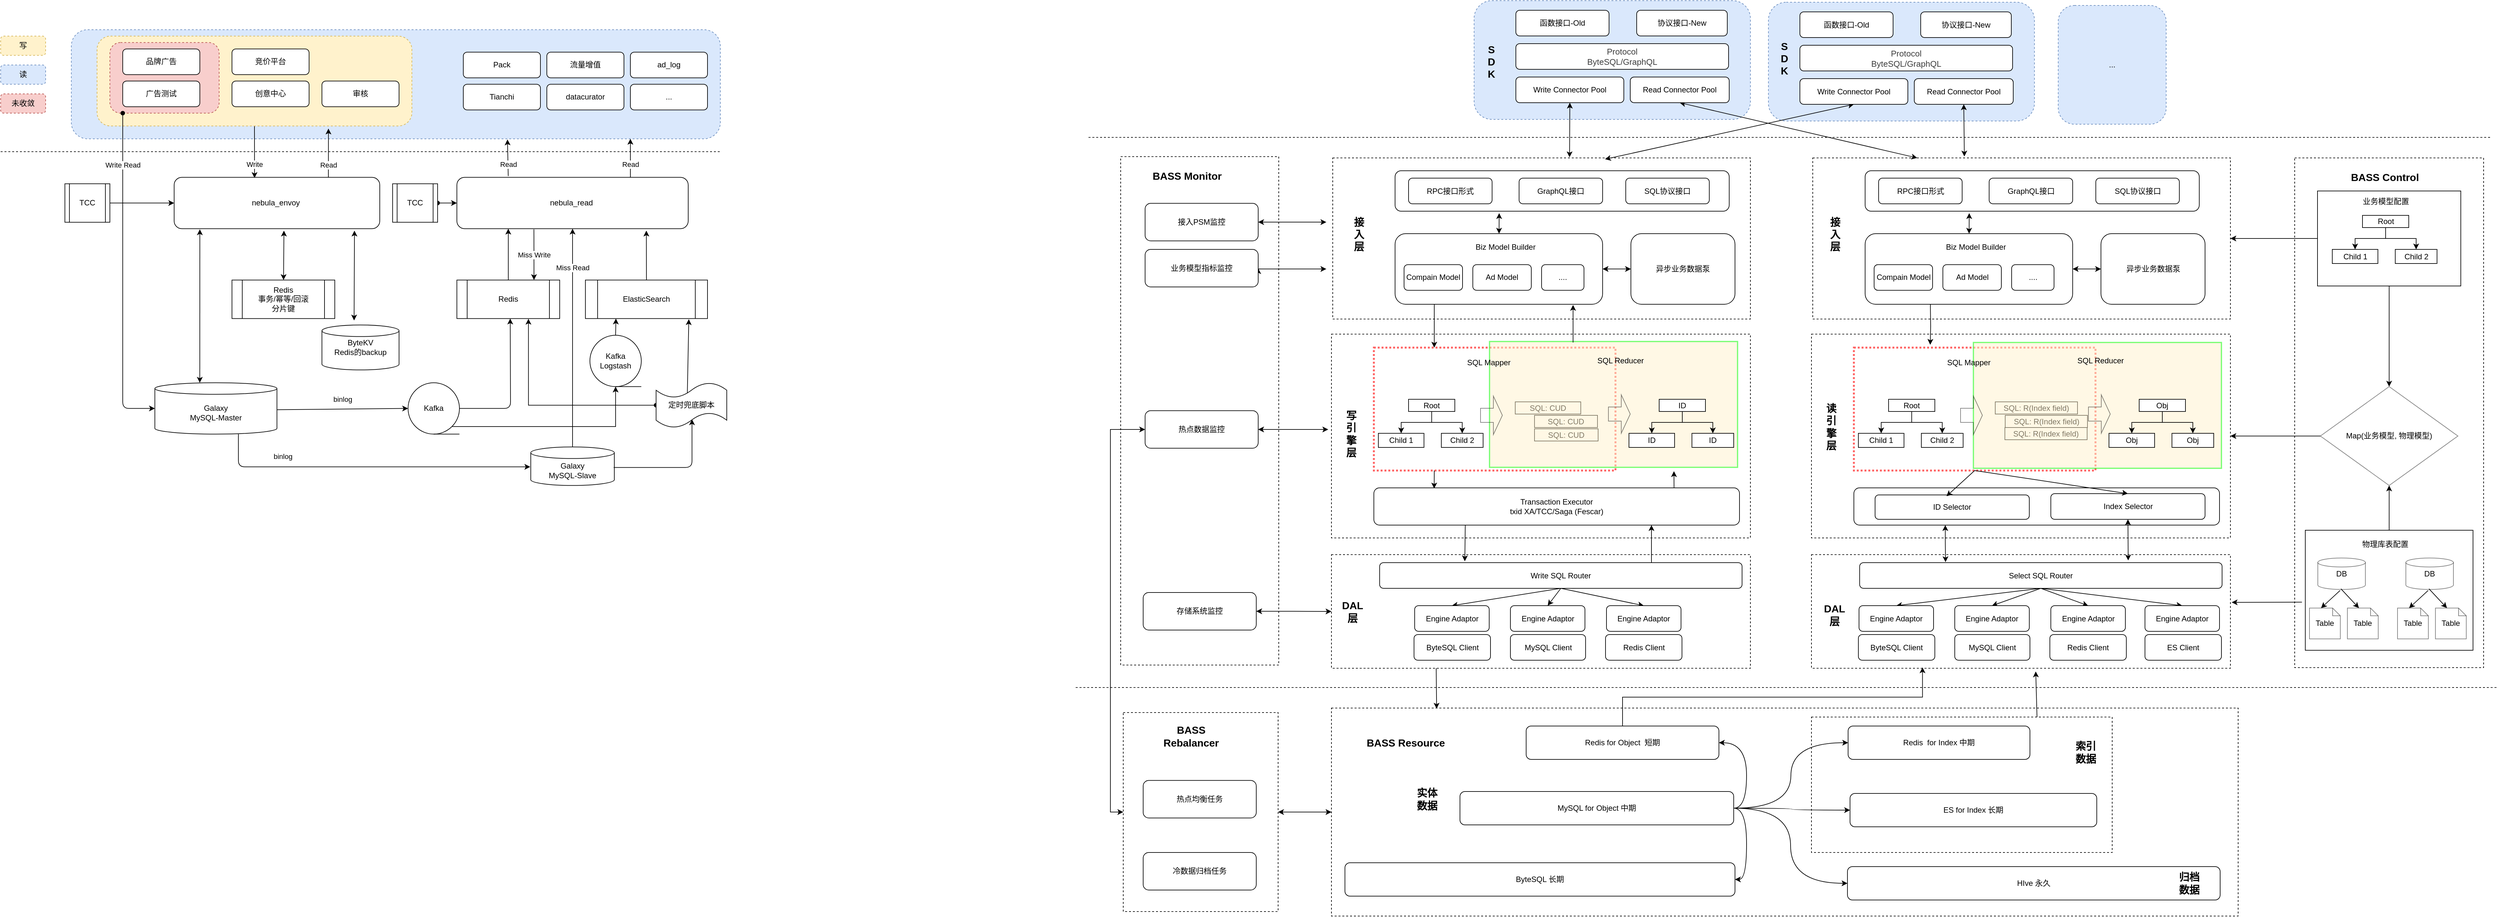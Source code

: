 <mxfile version="13.6.2" type="github">
  <diagram id="uCK1sygjS2s6QOBToBT4" name="Page-1">
    <mxGraphModel dx="3171" dy="1522" grid="0" gridSize="10" guides="1" tooltips="1" connect="1" arrows="1" fold="1" page="1" pageScale="1" pageWidth="827" pageHeight="1169" math="0" shadow="0">
      <root>
        <mxCell id="0" />
        <mxCell id="1" parent="0" />
        <mxCell id="Wf43FNyR2-f-HZP9SnfN-187" value="" style="rounded=0;whiteSpace=wrap;html=1;fillColor=none;dashed=1;" vertex="1" parent="1">
          <mxGeometry x="1265" y="1147" width="1411" height="324" as="geometry" />
        </mxCell>
        <mxCell id="Wf43FNyR2-f-HZP9SnfN-118" value="" style="rounded=0;whiteSpace=wrap;html=1;fillColor=none;dashed=1;" vertex="1" parent="1">
          <mxGeometry x="2764" y="290" width="294" height="794" as="geometry" />
        </mxCell>
        <mxCell id="Wf43FNyR2-f-HZP9SnfN-139" value="" style="rounded=0;whiteSpace=wrap;html=1;fillColor=none;" vertex="1" parent="1">
          <mxGeometry x="2780.5" y="870" width="261" height="187" as="geometry" />
        </mxCell>
        <mxCell id="Wf43FNyR2-f-HZP9SnfN-192" style="edgeStyle=none;rounded=0;orthogonalLoop=1;jettySize=auto;html=1;fontSize=16;exitX=0.75;exitY=0;exitDx=0;exitDy=0;" edge="1" parent="1" source="Wf43FNyR2-f-HZP9SnfN-188">
          <mxGeometry relative="1" as="geometry">
            <mxPoint x="2361" y="1090" as="targetPoint" />
          </mxGeometry>
        </mxCell>
        <mxCell id="Wf43FNyR2-f-HZP9SnfN-188" value="" style="rounded=0;whiteSpace=wrap;html=1;fillColor=none;dashed=1;" vertex="1" parent="1">
          <mxGeometry x="2012" y="1161" width="468" height="211" as="geometry" />
        </mxCell>
        <mxCell id="Wf43FNyR2-f-HZP9SnfN-193" style="edgeStyle=orthogonalEdgeStyle;rounded=0;orthogonalLoop=1;jettySize=auto;html=1;exitX=0.5;exitY=0;exitDx=0;exitDy=0;entryX=0.265;entryY=0.992;entryDx=0;entryDy=0;entryPerimeter=0;fontSize=16;" edge="1" parent="1" source="Wf43FNyR2-f-HZP9SnfN-159" target="Wf43FNyR2-f-HZP9SnfN-95">
          <mxGeometry relative="1" as="geometry" />
        </mxCell>
        <mxCell id="Wf43FNyR2-f-HZP9SnfN-24" value="" style="rounded=0;whiteSpace=wrap;html=1;fillColor=none;dashed=1;" vertex="1" parent="1">
          <mxGeometry x="1267" y="290" width="650" height="251" as="geometry" />
        </mxCell>
        <mxCell id="Wf43FNyR2-f-HZP9SnfN-105" value="SQL: R(Index field)" style="whiteSpace=wrap;html=1;" vertex="1" parent="1">
          <mxGeometry x="2313" y="710" width="128" height="19" as="geometry" />
        </mxCell>
        <mxCell id="Wf43FNyR2-f-HZP9SnfN-55" value="" style="rounded=0;whiteSpace=wrap;html=1;fillColor=none;dashed=1;" vertex="1" parent="1">
          <mxGeometry x="1265" y="564.5" width="652" height="317.5" as="geometry" />
        </mxCell>
        <mxCell id="BCNHPvnMM_rRCqIXTzES-61" value="" style="rounded=1;whiteSpace=wrap;html=1;fillColor=#dae8fc;dashed=1;strokeColor=#6c8ebf;shadow=0;" parent="1" vertex="1">
          <mxGeometry x="-696" y="90.25" width="1010" height="170" as="geometry" />
        </mxCell>
        <mxCell id="BCNHPvnMM_rRCqIXTzES-70" value="Write" style="edgeStyle=none;rounded=0;orthogonalLoop=1;jettySize=auto;html=1;exitX=0.5;exitY=1;exitDx=0;exitDy=0;entryX=0.391;entryY=0.013;entryDx=0;entryDy=0;entryPerimeter=0;startArrow=none;startFill=0;" parent="1" source="BCNHPvnMM_rRCqIXTzES-58" target="BCNHPvnMM_rRCqIXTzES-6" edge="1">
          <mxGeometry x="0.481" relative="1" as="geometry">
            <mxPoint as="offset" />
          </mxGeometry>
        </mxCell>
        <mxCell id="BCNHPvnMM_rRCqIXTzES-58" value="" style="rounded=1;whiteSpace=wrap;html=1;fillColor=#fff2cc;dashed=1;strokeColor=#d6b656;shadow=0;" parent="1" vertex="1">
          <mxGeometry x="-656" y="100.25" width="490" height="140" as="geometry" />
        </mxCell>
        <mxCell id="BCNHPvnMM_rRCqIXTzES-60" value="" style="rounded=1;whiteSpace=wrap;html=1;fillColor=#f8cecc;dashed=1;strokeColor=#b85450;shadow=0;" parent="1" vertex="1">
          <mxGeometry x="-636" y="110.25" width="170" height="110" as="geometry" />
        </mxCell>
        <mxCell id="BCNHPvnMM_rRCqIXTzES-2" value="竞价平台" style="rounded=1;whiteSpace=wrap;html=1;" parent="1" vertex="1">
          <mxGeometry x="-446" y="120.25" width="120" height="40" as="geometry" />
        </mxCell>
        <mxCell id="BCNHPvnMM_rRCqIXTzES-3" value="品牌广告" style="rounded=1;whiteSpace=wrap;html=1;" parent="1" vertex="1">
          <mxGeometry x="-616" y="120.25" width="120" height="40" as="geometry" />
        </mxCell>
        <mxCell id="BCNHPvnMM_rRCqIXTzES-5" value="创意中心" style="rounded=1;whiteSpace=wrap;html=1;" parent="1" vertex="1">
          <mxGeometry x="-446" y="170.25" width="120" height="40" as="geometry" />
        </mxCell>
        <mxCell id="BCNHPvnMM_rRCqIXTzES-20" style="rounded=0;orthogonalLoop=1;jettySize=auto;html=1;entryX=0.368;entryY=0;entryDx=0;entryDy=0;entryPerimeter=0;startArrow=classic;startFill=1;" parent="1" target="BCNHPvnMM_rRCqIXTzES-10" edge="1">
          <mxGeometry relative="1" as="geometry">
            <mxPoint x="-496" y="401.25" as="sourcePoint" />
          </mxGeometry>
        </mxCell>
        <mxCell id="BCNHPvnMM_rRCqIXTzES-44" style="rounded=0;orthogonalLoop=1;jettySize=auto;html=1;exitX=0.534;exitY=1.038;exitDx=0;exitDy=0;startArrow=classic;startFill=1;exitPerimeter=0;" parent="1" source="BCNHPvnMM_rRCqIXTzES-6" target="BCNHPvnMM_rRCqIXTzES-19" edge="1">
          <mxGeometry relative="1" as="geometry" />
        </mxCell>
        <mxCell id="BCNHPvnMM_rRCqIXTzES-71" style="edgeStyle=none;rounded=0;orthogonalLoop=1;jettySize=auto;html=1;exitX=0.75;exitY=0;exitDx=0;exitDy=0;entryX=0.735;entryY=1.029;entryDx=0;entryDy=0;entryPerimeter=0;startArrow=none;startFill=0;" parent="1" source="BCNHPvnMM_rRCqIXTzES-6" target="BCNHPvnMM_rRCqIXTzES-58" edge="1">
          <mxGeometry relative="1" as="geometry" />
        </mxCell>
        <mxCell id="BCNHPvnMM_rRCqIXTzES-72" value="Read" style="edgeLabel;html=1;align=center;verticalAlign=middle;resizable=0;points=[];" parent="BCNHPvnMM_rRCqIXTzES-71" vertex="1" connectable="0">
          <mxGeometry x="-0.368" relative="1" as="geometry">
            <mxPoint y="4" as="offset" />
          </mxGeometry>
        </mxCell>
        <mxCell id="BCNHPvnMM_rRCqIXTzES-6" value="nebula_envoy&amp;nbsp;" style="rounded=1;whiteSpace=wrap;html=1;" parent="1" vertex="1">
          <mxGeometry x="-536" y="320.25" width="320" height="80" as="geometry" />
        </mxCell>
        <mxCell id="BCNHPvnMM_rRCqIXTzES-7" value="审核" style="rounded=1;whiteSpace=wrap;html=1;" parent="1" vertex="1">
          <mxGeometry x="-306" y="170.25" width="120" height="40" as="geometry" />
        </mxCell>
        <mxCell id="BCNHPvnMM_rRCqIXTzES-8" value="广告测试" style="rounded=1;whiteSpace=wrap;html=1;" parent="1" vertex="1">
          <mxGeometry x="-616" y="170.25" width="120" height="40" as="geometry" />
        </mxCell>
        <mxCell id="BCNHPvnMM_rRCqIXTzES-68" style="edgeStyle=none;rounded=0;orthogonalLoop=1;jettySize=auto;html=1;exitX=0.222;exitY=-0.025;exitDx=0;exitDy=0;startArrow=none;startFill=0;exitPerimeter=0;entryX=0.672;entryY=1.006;entryDx=0;entryDy=0;entryPerimeter=0;" parent="1" source="BCNHPvnMM_rRCqIXTzES-9" target="BCNHPvnMM_rRCqIXTzES-61" edge="1">
          <mxGeometry relative="1" as="geometry">
            <mxPoint x="-4" y="241.25" as="targetPoint" />
          </mxGeometry>
        </mxCell>
        <mxCell id="BCNHPvnMM_rRCqIXTzES-73" value="Read" style="edgeLabel;html=1;align=center;verticalAlign=middle;resizable=0;points=[];" parent="BCNHPvnMM_rRCqIXTzES-68" vertex="1" connectable="0">
          <mxGeometry x="0.231" y="1" relative="1" as="geometry">
            <mxPoint x="1.82" y="16.97" as="offset" />
          </mxGeometry>
        </mxCell>
        <mxCell id="BCNHPvnMM_rRCqIXTzES-69" style="edgeStyle=none;rounded=0;orthogonalLoop=1;jettySize=auto;html=1;exitX=0.75;exitY=0;exitDx=0;exitDy=0;startArrow=none;startFill=0;" parent="1" source="BCNHPvnMM_rRCqIXTzES-9" edge="1">
          <mxGeometry relative="1" as="geometry">
            <mxPoint x="174" y="260.25" as="targetPoint" />
          </mxGeometry>
        </mxCell>
        <mxCell id="BCNHPvnMM_rRCqIXTzES-74" value="Read" style="edgeLabel;html=1;align=center;verticalAlign=middle;resizable=0;points=[];" parent="BCNHPvnMM_rRCqIXTzES-69" vertex="1" connectable="0">
          <mxGeometry x="0.282" y="-2" relative="1" as="geometry">
            <mxPoint x="-2" y="18" as="offset" />
          </mxGeometry>
        </mxCell>
        <mxCell id="BCNHPvnMM_rRCqIXTzES-9" value="nebula_read&amp;nbsp;" style="rounded=1;whiteSpace=wrap;html=1;" parent="1" vertex="1">
          <mxGeometry x="-96" y="320.25" width="360" height="80" as="geometry" />
        </mxCell>
        <mxCell id="BCNHPvnMM_rRCqIXTzES-10" value="&lt;br&gt;Galaxy&lt;br&gt;MySQL-Master" style="shape=cylinder2;whiteSpace=wrap;html=1;boundedLbl=1;backgroundOutline=1;size=9;" parent="1" vertex="1">
          <mxGeometry x="-566" y="640.25" width="190" height="80" as="geometry" />
        </mxCell>
        <mxCell id="BCNHPvnMM_rRCqIXTzES-37" style="rounded=0;orthogonalLoop=1;jettySize=auto;html=1;exitX=0.5;exitY=0;exitDx=0;exitDy=0;" parent="1" source="BCNHPvnMM_rRCqIXTzES-13" edge="1">
          <mxGeometry relative="1" as="geometry">
            <mxPoint x="-16" y="400.25" as="targetPoint" />
          </mxGeometry>
        </mxCell>
        <mxCell id="BCNHPvnMM_rRCqIXTzES-13" value="Redis" style="shape=process;whiteSpace=wrap;html=1;backgroundOutline=1;" parent="1" vertex="1">
          <mxGeometry x="-96" y="480.25" width="160" height="60" as="geometry" />
        </mxCell>
        <mxCell id="BCNHPvnMM_rRCqIXTzES-38" style="rounded=0;orthogonalLoop=1;jettySize=auto;html=1;exitX=0.5;exitY=0;exitDx=0;exitDy=0;entryX=0.819;entryY=1.038;entryDx=0;entryDy=0;entryPerimeter=0;" parent="1" source="BCNHPvnMM_rRCqIXTzES-14" target="BCNHPvnMM_rRCqIXTzES-9" edge="1">
          <mxGeometry relative="1" as="geometry" />
        </mxCell>
        <mxCell id="BCNHPvnMM_rRCqIXTzES-14" value="ElasticSearch" style="shape=process;whiteSpace=wrap;html=1;backgroundOutline=1;" parent="1" vertex="1">
          <mxGeometry x="104" y="480.25" width="190" height="60" as="geometry" />
        </mxCell>
        <mxCell id="BCNHPvnMM_rRCqIXTzES-15" value="ByteKV&lt;br&gt;Redis的backup" style="shape=cylinder2;whiteSpace=wrap;html=1;boundedLbl=1;backgroundOutline=1;size=9;" parent="1" vertex="1">
          <mxGeometry x="-306" y="550.25" width="120" height="70" as="geometry" />
        </mxCell>
        <mxCell id="BCNHPvnMM_rRCqIXTzES-19" value="Redis&lt;br&gt;事务/幂等/回滚&lt;br&gt;分片键" style="shape=process;whiteSpace=wrap;html=1;backgroundOutline=1;" parent="1" vertex="1">
          <mxGeometry x="-446" y="480.25" width="160" height="60" as="geometry" />
        </mxCell>
        <mxCell id="BCNHPvnMM_rRCqIXTzES-22" value="" style="endArrow=classic;html=1;entryX=0.5;entryY=1;entryDx=0;entryDy=0;edgeStyle=orthogonalEdgeStyle;" parent="1" source="BCNHPvnMM_rRCqIXTzES-27" edge="1">
          <mxGeometry width="50" height="50" relative="1" as="geometry">
            <mxPoint x="-89" y="682.25" as="sourcePoint" />
            <mxPoint x="-13" y="540.25" as="targetPoint" />
          </mxGeometry>
        </mxCell>
        <mxCell id="BCNHPvnMM_rRCqIXTzES-25" style="edgeStyle=none;rounded=0;orthogonalLoop=1;jettySize=auto;html=1;exitX=0.442;exitY=0.243;exitDx=0;exitDy=0;entryX=0.847;entryY=1.017;entryDx=0;entryDy=0;exitPerimeter=0;entryPerimeter=0;" parent="1" source="BCNHPvnMM_rRCqIXTzES-30" target="BCNHPvnMM_rRCqIXTzES-14" edge="1">
          <mxGeometry relative="1" as="geometry">
            <mxPoint x="164.0" y="665.25" as="sourcePoint" />
          </mxGeometry>
        </mxCell>
        <mxCell id="BCNHPvnMM_rRCqIXTzES-53" style="edgeStyle=orthogonalEdgeStyle;rounded=0;orthogonalLoop=1;jettySize=auto;html=1;exitX=1;exitY=1;exitDx=0;exitDy=0;entryX=0.5;entryY=1;entryDx=0;entryDy=0;startArrow=none;startFill=0;" parent="1" source="BCNHPvnMM_rRCqIXTzES-27" target="BCNHPvnMM_rRCqIXTzES-51" edge="1">
          <mxGeometry relative="1" as="geometry" />
        </mxCell>
        <mxCell id="BCNHPvnMM_rRCqIXTzES-82" style="edgeStyle=orthogonalEdgeStyle;rounded=0;orthogonalLoop=1;jettySize=auto;html=1;exitX=0;exitY=0.5;exitDx=0;exitDy=0;exitPerimeter=0;entryX=0.696;entryY=1.006;entryDx=0;entryDy=0;entryPerimeter=0;startArrow=oval;startFill=1;" parent="1" source="BCNHPvnMM_rRCqIXTzES-30" target="BCNHPvnMM_rRCqIXTzES-13" edge="1">
          <mxGeometry relative="1" as="geometry" />
        </mxCell>
        <mxCell id="BCNHPvnMM_rRCqIXTzES-30" value="定时兜底脚本" style="shape=tape;whiteSpace=wrap;html=1;size=0.333;" parent="1" vertex="1">
          <mxGeometry x="214" y="640.25" width="110" height="70" as="geometry" />
        </mxCell>
        <mxCell id="BCNHPvnMM_rRCqIXTzES-35" style="edgeStyle=orthogonalEdgeStyle;rounded=0;orthogonalLoop=1;jettySize=auto;html=1;exitX=1;exitY=0.5;exitDx=0;exitDy=0;" parent="1" source="BCNHPvnMM_rRCqIXTzES-33" target="BCNHPvnMM_rRCqIXTzES-6" edge="1">
          <mxGeometry relative="1" as="geometry" />
        </mxCell>
        <mxCell id="BCNHPvnMM_rRCqIXTzES-33" value="TCC" style="shape=process;whiteSpace=wrap;html=1;backgroundOutline=1;" parent="1" vertex="1">
          <mxGeometry x="-706" y="330.25" width="70" height="60" as="geometry" />
        </mxCell>
        <mxCell id="BCNHPvnMM_rRCqIXTzES-81" style="edgeStyle=none;rounded=0;orthogonalLoop=1;jettySize=auto;html=1;exitX=1;exitY=0.5;exitDx=0;exitDy=0;entryX=0;entryY=0.5;entryDx=0;entryDy=0;startArrow=oval;startFill=1;" parent="1" source="BCNHPvnMM_rRCqIXTzES-34" target="BCNHPvnMM_rRCqIXTzES-9" edge="1">
          <mxGeometry relative="1" as="geometry" />
        </mxCell>
        <mxCell id="BCNHPvnMM_rRCqIXTzES-34" value="TCC" style="shape=process;whiteSpace=wrap;html=1;backgroundOutline=1;" parent="1" vertex="1">
          <mxGeometry x="-196" y="330.25" width="70" height="60" as="geometry" />
        </mxCell>
        <mxCell id="BCNHPvnMM_rRCqIXTzES-40" value="&lt;br&gt;Galaxy&lt;br&gt;MySQL-Slave" style="shape=cylinder2;whiteSpace=wrap;html=1;boundedLbl=1;backgroundOutline=1;size=9;" parent="1" vertex="1">
          <mxGeometry x="19" y="740.25" width="130" height="60" as="geometry" />
        </mxCell>
        <mxCell id="BCNHPvnMM_rRCqIXTzES-41" value="" style="endArrow=classic;html=1;exitX=0.684;exitY=1;exitDx=0;exitDy=0;exitPerimeter=0;entryX=-0.006;entryY=0.517;entryDx=0;entryDy=0;edgeStyle=orthogonalEdgeStyle;entryPerimeter=0;" parent="1" source="BCNHPvnMM_rRCqIXTzES-10" target="BCNHPvnMM_rRCqIXTzES-40" edge="1">
          <mxGeometry width="50" height="50" relative="1" as="geometry">
            <mxPoint x="-366" y="692.25" as="sourcePoint" />
            <mxPoint x="-6" y="550.25" as="targetPoint" />
          </mxGeometry>
        </mxCell>
        <mxCell id="BCNHPvnMM_rRCqIXTzES-42" value="binlog" style="edgeLabel;html=1;align=center;verticalAlign=middle;resizable=0;points=[];" parent="BCNHPvnMM_rRCqIXTzES-41" vertex="1" connectable="0">
          <mxGeometry x="-0.261" y="-2" relative="1" as="geometry">
            <mxPoint x="-67" y="-19" as="offset" />
          </mxGeometry>
        </mxCell>
        <mxCell id="BCNHPvnMM_rRCqIXTzES-43" style="edgeStyle=none;rounded=0;orthogonalLoop=1;jettySize=auto;html=1;entryX=0.5;entryY=1;entryDx=0;entryDy=0;" parent="1" source="BCNHPvnMM_rRCqIXTzES-40" target="BCNHPvnMM_rRCqIXTzES-9" edge="1">
          <mxGeometry relative="1" as="geometry">
            <mxPoint x="207.04" y="837.26" as="sourcePoint" />
            <mxPoint x="209" y="550.25" as="targetPoint" />
          </mxGeometry>
        </mxCell>
        <mxCell id="BCNHPvnMM_rRCqIXTzES-56" value="Miss Read" style="edgeLabel;html=1;align=center;verticalAlign=middle;resizable=0;points=[];" parent="BCNHPvnMM_rRCqIXTzES-43" vertex="1" connectable="0">
          <mxGeometry x="0.759" y="-1" relative="1" as="geometry">
            <mxPoint x="-1" y="19" as="offset" />
          </mxGeometry>
        </mxCell>
        <mxCell id="BCNHPvnMM_rRCqIXTzES-46" value="Miss Write" style="rounded=0;orthogonalLoop=1;jettySize=auto;html=1;exitX=0.333;exitY=1.013;exitDx=0;exitDy=0;entryX=0.75;entryY=0;entryDx=0;entryDy=0;exitPerimeter=0;" parent="1" source="BCNHPvnMM_rRCqIXTzES-9" target="BCNHPvnMM_rRCqIXTzES-13" edge="1">
          <mxGeometry relative="1" as="geometry">
            <mxPoint x="209" y="490.25" as="sourcePoint" />
            <mxPoint x="208.84" y="413.29" as="targetPoint" />
          </mxGeometry>
        </mxCell>
        <mxCell id="BCNHPvnMM_rRCqIXTzES-47" value="" style="endArrow=classic;html=1;exitX=0.992;exitY=0.533;exitDx=0;exitDy=0;exitPerimeter=0;entryX=0.508;entryY=0.814;entryDx=0;entryDy=0;edgeStyle=orthogonalEdgeStyle;entryPerimeter=0;" parent="1" source="BCNHPvnMM_rRCqIXTzES-40" target="BCNHPvnMM_rRCqIXTzES-30" edge="1">
          <mxGeometry width="50" height="50" relative="1" as="geometry">
            <mxPoint x="-103.13" y="900.25" as="sourcePoint" />
            <mxPoint x="351.13" y="951.27" as="targetPoint" />
          </mxGeometry>
        </mxCell>
        <mxCell id="BCNHPvnMM_rRCqIXTzES-54" style="rounded=0;orthogonalLoop=1;jettySize=auto;html=1;exitX=0.5;exitY=0;exitDx=0;exitDy=0;entryX=0.25;entryY=1;entryDx=0;entryDy=0;startArrow=none;startFill=0;" parent="1" source="BCNHPvnMM_rRCqIXTzES-51" target="BCNHPvnMM_rRCqIXTzES-14" edge="1">
          <mxGeometry relative="1" as="geometry" />
        </mxCell>
        <mxCell id="BCNHPvnMM_rRCqIXTzES-51" value="Kafka&lt;br&gt;Logstash" style="shape=tapeData;whiteSpace=wrap;html=1;perimeter=ellipsePerimeter;" parent="1" vertex="1">
          <mxGeometry x="111" y="566.25" width="80" height="80" as="geometry" />
        </mxCell>
        <mxCell id="BCNHPvnMM_rRCqIXTzES-57" value="" style="endArrow=none;dashed=1;html=1;" parent="1" edge="1">
          <mxGeometry width="50" height="50" relative="1" as="geometry">
            <mxPoint x="-806" y="280.25" as="sourcePoint" />
            <mxPoint x="314" y="280.25" as="targetPoint" />
          </mxGeometry>
        </mxCell>
        <mxCell id="BCNHPvnMM_rRCqIXTzES-59" style="rounded=0;orthogonalLoop=1;jettySize=auto;html=1;exitX=0.534;exitY=1.038;exitDx=0;exitDy=0;startArrow=classic;startFill=1;exitPerimeter=0;entryX=0.417;entryY=-0.1;entryDx=0;entryDy=0;entryPerimeter=0;" parent="1" target="BCNHPvnMM_rRCqIXTzES-15" edge="1">
          <mxGeometry relative="1" as="geometry">
            <mxPoint x="-255.37" y="403.29" as="sourcePoint" />
            <mxPoint x="-256.003" y="480.25" as="targetPoint" />
          </mxGeometry>
        </mxCell>
        <mxCell id="BCNHPvnMM_rRCqIXTzES-62" value="Pack" style="rounded=1;whiteSpace=wrap;html=1;" parent="1" vertex="1">
          <mxGeometry x="-86" y="125.25" width="120" height="40" as="geometry" />
        </mxCell>
        <mxCell id="BCNHPvnMM_rRCqIXTzES-63" value="Tianchi" style="rounded=1;whiteSpace=wrap;html=1;" parent="1" vertex="1">
          <mxGeometry x="-86" y="175.25" width="120" height="40" as="geometry" />
        </mxCell>
        <mxCell id="BCNHPvnMM_rRCqIXTzES-64" value="流量增值" style="rounded=1;whiteSpace=wrap;html=1;" parent="1" vertex="1">
          <mxGeometry x="44" y="125.25" width="120" height="40" as="geometry" />
        </mxCell>
        <mxCell id="BCNHPvnMM_rRCqIXTzES-65" value="datacurator" style="rounded=1;whiteSpace=wrap;html=1;" parent="1" vertex="1">
          <mxGeometry x="44" y="175.25" width="120" height="40" as="geometry" />
        </mxCell>
        <mxCell id="BCNHPvnMM_rRCqIXTzES-66" value="..." style="rounded=1;whiteSpace=wrap;html=1;" parent="1" vertex="1">
          <mxGeometry x="174" y="175.25" width="120" height="40" as="geometry" />
        </mxCell>
        <mxCell id="BCNHPvnMM_rRCqIXTzES-67" value="ad_log" style="rounded=1;whiteSpace=wrap;html=1;" parent="1" vertex="1">
          <mxGeometry x="174" y="125.25" width="120" height="40" as="geometry" />
        </mxCell>
        <mxCell id="BCNHPvnMM_rRCqIXTzES-76" value="" style="endArrow=classic;html=1;entryX=0;entryY=0.5;entryDx=0;entryDy=0;edgeStyle=orthogonalEdgeStyle;entryPerimeter=0;startArrow=oval;startFill=1;" parent="1" source="BCNHPvnMM_rRCqIXTzES-60" target="BCNHPvnMM_rRCqIXTzES-10" edge="1">
          <mxGeometry width="50" height="50" relative="1" as="geometry">
            <mxPoint x="-757.94" y="555.25" as="sourcePoint" />
            <mxPoint x="-636.02" y="480.25" as="targetPoint" />
            <Array as="points">
              <mxPoint x="-616" y="680.25" />
            </Array>
          </mxGeometry>
        </mxCell>
        <mxCell id="BCNHPvnMM_rRCqIXTzES-77" value="Write Read" style="edgeLabel;html=1;align=center;verticalAlign=middle;resizable=0;points=[];" parent="BCNHPvnMM_rRCqIXTzES-76" vertex="1" connectable="0">
          <mxGeometry x="-0.008" y="2" relative="1" as="geometry">
            <mxPoint x="-2" y="-173" as="offset" />
          </mxGeometry>
        </mxCell>
        <mxCell id="BCNHPvnMM_rRCqIXTzES-78" value="写" style="rounded=1;whiteSpace=wrap;html=1;shadow=0;dashed=1;fillColor=#fff2cc;strokeColor=#d6b656;" parent="1" vertex="1">
          <mxGeometry x="-806" y="100.25" width="70" height="30" as="geometry" />
        </mxCell>
        <mxCell id="BCNHPvnMM_rRCqIXTzES-79" value="读" style="rounded=1;whiteSpace=wrap;html=1;shadow=0;dashed=1;fillColor=#dae8fc;strokeColor=#6c8ebf;" parent="1" vertex="1">
          <mxGeometry x="-806" y="145.25" width="70" height="30" as="geometry" />
        </mxCell>
        <mxCell id="BCNHPvnMM_rRCqIXTzES-80" value="未收敛" style="rounded=1;whiteSpace=wrap;html=1;shadow=0;dashed=1;fillColor=#f8cecc;strokeColor=#b85450;" parent="1" vertex="1">
          <mxGeometry x="-806" y="190.25" width="70" height="30" as="geometry" />
        </mxCell>
        <mxCell id="BCNHPvnMM_rRCqIXTzES-27" value="Kafka" style="shape=tapeData;whiteSpace=wrap;html=1;perimeter=ellipsePerimeter;" parent="1" vertex="1">
          <mxGeometry x="-172" y="640.25" width="80" height="80" as="geometry" />
        </mxCell>
        <mxCell id="BCNHPvnMM_rRCqIXTzES-83" value="" style="endArrow=classic;html=1;exitX=1;exitY=0.525;exitDx=0;exitDy=0;exitPerimeter=0;entryX=0;entryY=0.5;entryDx=0;entryDy=0;" parent="1" source="BCNHPvnMM_rRCqIXTzES-10" target="BCNHPvnMM_rRCqIXTzES-27" edge="1">
          <mxGeometry width="50" height="50" relative="1" as="geometry">
            <mxPoint x="-376" y="682.25" as="sourcePoint" />
            <mxPoint x="-16" y="540.25" as="targetPoint" />
          </mxGeometry>
        </mxCell>
        <mxCell id="BCNHPvnMM_rRCqIXTzES-84" value="binlog" style="edgeLabel;html=1;align=center;verticalAlign=middle;resizable=0;points=[];" parent="BCNHPvnMM_rRCqIXTzES-83" vertex="1" connectable="0">
          <mxGeometry x="-0.261" y="-2" relative="1" as="geometry">
            <mxPoint x="25.98" y="-18.25" as="offset" />
          </mxGeometry>
        </mxCell>
        <mxCell id="Wf43FNyR2-f-HZP9SnfN-1" value="" style="rounded=1;whiteSpace=wrap;html=1;fillColor=#dae8fc;dashed=1;strokeColor=#6c8ebf;shadow=0;" vertex="1" parent="1">
          <mxGeometry x="1487" y="45" width="430" height="185" as="geometry" />
        </mxCell>
        <mxCell id="Wf43FNyR2-f-HZP9SnfN-3" value="函数接口-Old" style="rounded=1;whiteSpace=wrap;html=1;" vertex="1" parent="1">
          <mxGeometry x="1552" y="60" width="145" height="40" as="geometry" />
        </mxCell>
        <mxCell id="Wf43FNyR2-f-HZP9SnfN-4" value="协议接口-New" style="rounded=1;whiteSpace=wrap;html=1;" vertex="1" parent="1">
          <mxGeometry x="1740" y="60" width="141" height="40" as="geometry" />
        </mxCell>
        <mxCell id="Wf43FNyR2-f-HZP9SnfN-5" value="&lt;span style=&quot;color: rgb(61 , 61 , 61) ; font-family: &amp;#34;arial&amp;#34; , sans-serif ; font-size: 13px ; text-align: left&quot;&gt;Protocol&lt;br&gt;ByteSQL/GraphQL&lt;br&gt;&lt;/span&gt;" style="rounded=1;whiteSpace=wrap;html=1;" vertex="1" parent="1">
          <mxGeometry x="1552" y="112" width="331" height="40" as="geometry" />
        </mxCell>
        <mxCell id="Wf43FNyR2-f-HZP9SnfN-114" style="rounded=0;orthogonalLoop=1;jettySize=auto;html=1;exitX=0.5;exitY=1;exitDx=0;exitDy=0;entryX=0.567;entryY=-0.004;entryDx=0;entryDy=0;entryPerimeter=0;startArrow=classic;startFill=1;" edge="1" parent="1" source="Wf43FNyR2-f-HZP9SnfN-6" target="Wf43FNyR2-f-HZP9SnfN-24">
          <mxGeometry relative="1" as="geometry" />
        </mxCell>
        <mxCell id="Wf43FNyR2-f-HZP9SnfN-6" value="Write Connector Pool" style="rounded=1;whiteSpace=wrap;html=1;" vertex="1" parent="1">
          <mxGeometry x="1552" y="164" width="168" height="40" as="geometry" />
        </mxCell>
        <mxCell id="Wf43FNyR2-f-HZP9SnfN-116" style="edgeStyle=none;rounded=0;orthogonalLoop=1;jettySize=auto;html=1;exitX=0.5;exitY=1;exitDx=0;exitDy=0;entryX=0.25;entryY=0;entryDx=0;entryDy=0;startArrow=classic;startFill=1;" edge="1" parent="1" source="Wf43FNyR2-f-HZP9SnfN-7" target="Wf43FNyR2-f-HZP9SnfN-67">
          <mxGeometry relative="1" as="geometry" />
        </mxCell>
        <mxCell id="Wf43FNyR2-f-HZP9SnfN-7" value="Read Connector Pool" style="rounded=1;whiteSpace=wrap;html=1;" vertex="1" parent="1">
          <mxGeometry x="1730" y="164" width="154" height="40" as="geometry" />
        </mxCell>
        <mxCell id="Wf43FNyR2-f-HZP9SnfN-8" value="" style="endArrow=none;dashed=1;html=1;" edge="1" parent="1">
          <mxGeometry width="50" height="50" relative="1" as="geometry">
            <mxPoint x="887" y="258" as="sourcePoint" />
            <mxPoint x="3069" y="258" as="targetPoint" />
          </mxGeometry>
        </mxCell>
        <mxCell id="Wf43FNyR2-f-HZP9SnfN-9" value="" style="rounded=1;whiteSpace=wrap;html=1;fillColor=#dae8fc;dashed=1;strokeColor=#6c8ebf;shadow=0;" vertex="1" parent="1">
          <mxGeometry x="1945" y="47.5" width="414" height="185" as="geometry" />
        </mxCell>
        <mxCell id="Wf43FNyR2-f-HZP9SnfN-10" value="函数接口-Old" style="rounded=1;whiteSpace=wrap;html=1;" vertex="1" parent="1">
          <mxGeometry x="1994" y="62.5" width="145" height="40" as="geometry" />
        </mxCell>
        <mxCell id="Wf43FNyR2-f-HZP9SnfN-11" value="协议接口-New" style="rounded=1;whiteSpace=wrap;html=1;" vertex="1" parent="1">
          <mxGeometry x="2182" y="62.5" width="141" height="40" as="geometry" />
        </mxCell>
        <mxCell id="Wf43FNyR2-f-HZP9SnfN-12" value="&lt;span style=&quot;color: rgb(61 , 61 , 61) ; font-family: &amp;#34;arial&amp;#34; , sans-serif ; font-size: 13px ; text-align: left&quot;&gt;Protocol&lt;br&gt;ByteSQL/GraphQL&lt;br&gt;&lt;/span&gt;" style="rounded=1;whiteSpace=wrap;html=1;" vertex="1" parent="1">
          <mxGeometry x="1994" y="114.5" width="331" height="40" as="geometry" />
        </mxCell>
        <mxCell id="Wf43FNyR2-f-HZP9SnfN-115" style="edgeStyle=none;rounded=0;orthogonalLoop=1;jettySize=auto;html=1;exitX=0.5;exitY=1;exitDx=0;exitDy=0;entryX=0.652;entryY=0.008;entryDx=0;entryDy=0;entryPerimeter=0;startArrow=classic;startFill=1;" edge="1" parent="1" source="Wf43FNyR2-f-HZP9SnfN-13" target="Wf43FNyR2-f-HZP9SnfN-24">
          <mxGeometry relative="1" as="geometry" />
        </mxCell>
        <mxCell id="Wf43FNyR2-f-HZP9SnfN-13" value="Write Connector Pool" style="rounded=1;whiteSpace=wrap;html=1;" vertex="1" parent="1">
          <mxGeometry x="1994" y="166.5" width="168" height="40" as="geometry" />
        </mxCell>
        <mxCell id="Wf43FNyR2-f-HZP9SnfN-117" style="edgeStyle=none;rounded=0;orthogonalLoop=1;jettySize=auto;html=1;exitX=0.5;exitY=1;exitDx=0;exitDy=0;entryX=0.363;entryY=-0.009;entryDx=0;entryDy=0;startArrow=classic;startFill=1;entryPerimeter=0;" edge="1" parent="1" source="Wf43FNyR2-f-HZP9SnfN-14" target="Wf43FNyR2-f-HZP9SnfN-67">
          <mxGeometry relative="1" as="geometry" />
        </mxCell>
        <mxCell id="Wf43FNyR2-f-HZP9SnfN-14" value="Read Connector Pool" style="rounded=1;whiteSpace=wrap;html=1;" vertex="1" parent="1">
          <mxGeometry x="2172" y="166.5" width="154" height="40" as="geometry" />
        </mxCell>
        <mxCell id="Wf43FNyR2-f-HZP9SnfN-15" value="..." style="rounded=1;whiteSpace=wrap;html=1;fillColor=#dae8fc;dashed=1;strokeColor=#6c8ebf;shadow=0;" vertex="1" parent="1">
          <mxGeometry x="2396" y="52.5" width="168" height="185" as="geometry" />
        </mxCell>
        <mxCell id="Wf43FNyR2-f-HZP9SnfN-17" value="" style="rounded=1;whiteSpace=wrap;html=1;" vertex="1" parent="1">
          <mxGeometry x="1364" y="310" width="520" height="63" as="geometry" />
        </mxCell>
        <mxCell id="Wf43FNyR2-f-HZP9SnfN-150" style="edgeStyle=none;rounded=0;orthogonalLoop=1;jettySize=auto;html=1;entryX=0.25;entryY=0;entryDx=0;entryDy=0;fontSize=16;" edge="1" parent="1" target="Wf43FNyR2-f-HZP9SnfN-25">
          <mxGeometry relative="1" as="geometry">
            <mxPoint x="1425" y="517" as="sourcePoint" />
          </mxGeometry>
        </mxCell>
        <mxCell id="Wf43FNyR2-f-HZP9SnfN-228" style="edgeStyle=orthogonalEdgeStyle;rounded=0;orthogonalLoop=1;jettySize=auto;html=1;exitX=1;exitY=0.5;exitDx=0;exitDy=0;entryX=0;entryY=0.5;entryDx=0;entryDy=0;startArrow=classic;startFill=1;fontSize=16;" edge="1" parent="1" source="Wf43FNyR2-f-HZP9SnfN-18" target="Wf43FNyR2-f-HZP9SnfN-227">
          <mxGeometry relative="1" as="geometry" />
        </mxCell>
        <mxCell id="Wf43FNyR2-f-HZP9SnfN-18" value="" style="rounded=1;whiteSpace=wrap;html=1;" vertex="1" parent="1">
          <mxGeometry x="1364" y="408" width="323" height="110" as="geometry" />
        </mxCell>
        <mxCell id="Wf43FNyR2-f-HZP9SnfN-19" value="Compain Model" style="rounded=1;whiteSpace=wrap;html=1;" vertex="1" parent="1">
          <mxGeometry x="1378" y="456.25" width="91" height="40" as="geometry" />
        </mxCell>
        <mxCell id="Wf43FNyR2-f-HZP9SnfN-20" value="Ad Model" style="rounded=1;whiteSpace=wrap;html=1;" vertex="1" parent="1">
          <mxGeometry x="1485" y="456.25" width="91" height="40" as="geometry" />
        </mxCell>
        <mxCell id="Wf43FNyR2-f-HZP9SnfN-21" value="...." style="rounded=1;whiteSpace=wrap;html=1;" vertex="1" parent="1">
          <mxGeometry x="1592" y="456.25" width="66" height="40" as="geometry" />
        </mxCell>
        <mxCell id="Wf43FNyR2-f-HZP9SnfN-22" value="Biz Model Builder" style="text;html=1;strokeColor=none;fillColor=none;align=center;verticalAlign=middle;whiteSpace=wrap;rounded=0;" vertex="1" parent="1">
          <mxGeometry x="1462" y="419" width="148" height="20" as="geometry" />
        </mxCell>
        <mxCell id="Wf43FNyR2-f-HZP9SnfN-149" style="edgeStyle=none;rounded=0;orthogonalLoop=1;jettySize=auto;html=1;fontSize=16;startArrow=classic;startFill=1;" edge="1" parent="1" target="Wf43FNyR2-f-HZP9SnfN-18">
          <mxGeometry relative="1" as="geometry">
            <mxPoint x="1526" y="376" as="sourcePoint" />
          </mxGeometry>
        </mxCell>
        <mxCell id="Wf43FNyR2-f-HZP9SnfN-151" style="edgeStyle=none;rounded=0;orthogonalLoop=1;jettySize=auto;html=1;exitX=0.25;exitY=1;exitDx=0;exitDy=0;entryX=0.165;entryY=0.017;entryDx=0;entryDy=0;fontSize=16;entryPerimeter=0;" edge="1" parent="1" source="Wf43FNyR2-f-HZP9SnfN-25" target="Wf43FNyR2-f-HZP9SnfN-49">
          <mxGeometry relative="1" as="geometry" />
        </mxCell>
        <mxCell id="Wf43FNyR2-f-HZP9SnfN-25" value="" style="rounded=0;whiteSpace=wrap;html=1;strokeWidth=3;dashed=1;dashPattern=1 1;strokeColor=#FF6666;fillColor=none;" vertex="1" parent="1">
          <mxGeometry x="1331" y="585.5" width="376" height="191.5" as="geometry" />
        </mxCell>
        <mxCell id="Wf43FNyR2-f-HZP9SnfN-32" value="Root" style="whiteSpace=wrap;html=1;" vertex="1" parent="1">
          <mxGeometry x="1385" y="666" width="72" height="19" as="geometry" />
        </mxCell>
        <mxCell id="Wf43FNyR2-f-HZP9SnfN-33" value="Child 1" style="whiteSpace=wrap;html=1;" vertex="1" parent="1">
          <mxGeometry x="1338" y="719" width="71" height="22" as="geometry" />
        </mxCell>
        <mxCell id="Wf43FNyR2-f-HZP9SnfN-34" value="" style="edgeStyle=elbowEdgeStyle;elbow=vertical;html=1;rounded=0;" edge="1" parent="1" source="Wf43FNyR2-f-HZP9SnfN-32" target="Wf43FNyR2-f-HZP9SnfN-33">
          <mxGeometry relative="1" as="geometry" />
        </mxCell>
        <mxCell id="Wf43FNyR2-f-HZP9SnfN-35" value="Child 2" style="whiteSpace=wrap;html=1;" vertex="1" parent="1">
          <mxGeometry x="1436" y="719" width="65" height="22" as="geometry" />
        </mxCell>
        <mxCell id="Wf43FNyR2-f-HZP9SnfN-36" value="" style="edgeStyle=elbowEdgeStyle;elbow=vertical;html=1;rounded=0;" edge="1" parent="1" source="Wf43FNyR2-f-HZP9SnfN-32" target="Wf43FNyR2-f-HZP9SnfN-35">
          <mxGeometry relative="1" as="geometry" />
        </mxCell>
        <mxCell id="Wf43FNyR2-f-HZP9SnfN-37" value="SQL: CUD" style="whiteSpace=wrap;html=1;" vertex="1" parent="1">
          <mxGeometry x="1551" y="670" width="102" height="19" as="geometry" />
        </mxCell>
        <mxCell id="Wf43FNyR2-f-HZP9SnfN-38" value="SQL: CUD" style="whiteSpace=wrap;html=1;" vertex="1" parent="1">
          <mxGeometry x="1581" y="691" width="98" height="19" as="geometry" />
        </mxCell>
        <mxCell id="Wf43FNyR2-f-HZP9SnfN-39" value="SQL: CUD" style="whiteSpace=wrap;html=1;" vertex="1" parent="1">
          <mxGeometry x="1581" y="712" width="99" height="19" as="geometry" />
        </mxCell>
        <mxCell id="Wf43FNyR2-f-HZP9SnfN-41" value="" style="rounded=0;whiteSpace=wrap;html=1;fillColor=#fff2cc;opacity=50;strokeWidth=2;strokeColor=#00FF00;" vertex="1" parent="1">
          <mxGeometry x="1511" y="576" width="386" height="196" as="geometry" />
        </mxCell>
        <mxCell id="Wf43FNyR2-f-HZP9SnfN-42" value="ID" style="whiteSpace=wrap;html=1;" vertex="1" parent="1">
          <mxGeometry x="1775" y="666" width="72" height="19" as="geometry" />
        </mxCell>
        <mxCell id="Wf43FNyR2-f-HZP9SnfN-43" value="ID" style="whiteSpace=wrap;html=1;" vertex="1" parent="1">
          <mxGeometry x="1728" y="719" width="71" height="22" as="geometry" />
        </mxCell>
        <mxCell id="Wf43FNyR2-f-HZP9SnfN-44" value="" style="edgeStyle=elbowEdgeStyle;elbow=vertical;html=1;rounded=0;" edge="1" parent="1" source="Wf43FNyR2-f-HZP9SnfN-42" target="Wf43FNyR2-f-HZP9SnfN-43">
          <mxGeometry relative="1" as="geometry" />
        </mxCell>
        <mxCell id="Wf43FNyR2-f-HZP9SnfN-45" value="ID" style="whiteSpace=wrap;html=1;" vertex="1" parent="1">
          <mxGeometry x="1826" y="719" width="65" height="22" as="geometry" />
        </mxCell>
        <mxCell id="Wf43FNyR2-f-HZP9SnfN-46" value="" style="edgeStyle=elbowEdgeStyle;elbow=vertical;html=1;rounded=0;" edge="1" parent="1" source="Wf43FNyR2-f-HZP9SnfN-42" target="Wf43FNyR2-f-HZP9SnfN-45">
          <mxGeometry relative="1" as="geometry" />
        </mxCell>
        <mxCell id="Wf43FNyR2-f-HZP9SnfN-47" value="SQL Mapper" style="text;html=1;strokeColor=none;fillColor=none;align=center;verticalAlign=middle;whiteSpace=wrap;rounded=0;" vertex="1" parent="1">
          <mxGeometry x="1436" y="599" width="148" height="20" as="geometry" />
        </mxCell>
        <mxCell id="Wf43FNyR2-f-HZP9SnfN-48" value="SQL Reducer" style="text;html=1;strokeColor=none;fillColor=none;align=center;verticalAlign=middle;whiteSpace=wrap;rounded=0;" vertex="1" parent="1">
          <mxGeometry x="1641" y="596" width="148" height="20" as="geometry" />
        </mxCell>
        <mxCell id="Wf43FNyR2-f-HZP9SnfN-152" style="edgeStyle=none;rounded=0;orthogonalLoop=1;jettySize=auto;html=1;exitX=0.25;exitY=1;exitDx=0;exitDy=0;entryX=0.235;entryY=-0.054;entryDx=0;entryDy=0;fontSize=16;entryPerimeter=0;" edge="1" parent="1" source="Wf43FNyR2-f-HZP9SnfN-49" target="Wf43FNyR2-f-HZP9SnfN-57">
          <mxGeometry relative="1" as="geometry" />
        </mxCell>
        <mxCell id="Wf43FNyR2-f-HZP9SnfN-158" style="edgeStyle=none;rounded=0;orthogonalLoop=1;jettySize=auto;html=1;exitX=0.821;exitY=-0.006;exitDx=0;exitDy=0;fontSize=16;exitPerimeter=0;" edge="1" parent="1" source="Wf43FNyR2-f-HZP9SnfN-49">
          <mxGeometry relative="1" as="geometry">
            <mxPoint x="1798" y="778" as="targetPoint" />
          </mxGeometry>
        </mxCell>
        <mxCell id="Wf43FNyR2-f-HZP9SnfN-49" value="Transaction Executor&lt;br&gt;txid XA/TCC/Saga (Fescar)" style="rounded=1;whiteSpace=wrap;html=1;" vertex="1" parent="1">
          <mxGeometry x="1331" y="804" width="569" height="58" as="geometry" />
        </mxCell>
        <mxCell id="Wf43FNyR2-f-HZP9SnfN-52" value="" style="shape=singleArrow;whiteSpace=wrap;html=1;strokeColor=#000000;strokeWidth=1;fillColor=none;opacity=50;arrowWidth=0.367;arrowSize=0.412;" vertex="1" parent="1">
          <mxGeometry x="1497" y="661" width="34" height="60" as="geometry" />
        </mxCell>
        <mxCell id="Wf43FNyR2-f-HZP9SnfN-53" value="" style="shape=singleArrow;whiteSpace=wrap;html=1;strokeColor=#000000;strokeWidth=1;fillColor=none;opacity=50;arrowWidth=0.367;arrowSize=0.412;" vertex="1" parent="1">
          <mxGeometry x="1696" y="659" width="34" height="60" as="geometry" />
        </mxCell>
        <mxCell id="Wf43FNyR2-f-HZP9SnfN-194" style="edgeStyle=none;rounded=0;orthogonalLoop=1;jettySize=auto;html=1;exitX=0.25;exitY=1;exitDx=0;exitDy=0;entryX=0.116;entryY=0.003;entryDx=0;entryDy=0;entryPerimeter=0;fontSize=16;" edge="1" parent="1" source="Wf43FNyR2-f-HZP9SnfN-56" target="Wf43FNyR2-f-HZP9SnfN-187">
          <mxGeometry relative="1" as="geometry" />
        </mxCell>
        <mxCell id="Wf43FNyR2-f-HZP9SnfN-56" value="" style="rounded=0;whiteSpace=wrap;html=1;fillColor=none;dashed=1;" vertex="1" parent="1">
          <mxGeometry x="1265" y="908" width="652" height="177" as="geometry" />
        </mxCell>
        <mxCell id="Wf43FNyR2-f-HZP9SnfN-153" style="edgeStyle=none;rounded=0;orthogonalLoop=1;jettySize=auto;html=1;exitX=0.5;exitY=1;exitDx=0;exitDy=0;entryX=0.5;entryY=0;entryDx=0;entryDy=0;fontSize=16;" edge="1" parent="1" source="Wf43FNyR2-f-HZP9SnfN-57" target="Wf43FNyR2-f-HZP9SnfN-61">
          <mxGeometry relative="1" as="geometry" />
        </mxCell>
        <mxCell id="Wf43FNyR2-f-HZP9SnfN-154" style="edgeStyle=none;rounded=0;orthogonalLoop=1;jettySize=auto;html=1;exitX=0.5;exitY=1;exitDx=0;exitDy=0;entryX=0.5;entryY=0;entryDx=0;entryDy=0;fontSize=16;" edge="1" parent="1" source="Wf43FNyR2-f-HZP9SnfN-57" target="Wf43FNyR2-f-HZP9SnfN-63">
          <mxGeometry relative="1" as="geometry" />
        </mxCell>
        <mxCell id="Wf43FNyR2-f-HZP9SnfN-155" style="edgeStyle=none;rounded=0;orthogonalLoop=1;jettySize=auto;html=1;exitX=0.5;exitY=1;exitDx=0;exitDy=0;entryX=0.5;entryY=0;entryDx=0;entryDy=0;fontSize=16;" edge="1" parent="1" source="Wf43FNyR2-f-HZP9SnfN-57" target="Wf43FNyR2-f-HZP9SnfN-64">
          <mxGeometry relative="1" as="geometry" />
        </mxCell>
        <mxCell id="Wf43FNyR2-f-HZP9SnfN-157" style="edgeStyle=none;rounded=0;orthogonalLoop=1;jettySize=auto;html=1;exitX=0.75;exitY=0;exitDx=0;exitDy=0;fontSize=16;" edge="1" parent="1" source="Wf43FNyR2-f-HZP9SnfN-57">
          <mxGeometry relative="1" as="geometry">
            <mxPoint x="1763" y="862" as="targetPoint" />
          </mxGeometry>
        </mxCell>
        <mxCell id="Wf43FNyR2-f-HZP9SnfN-57" value="Write SQL Router" style="rounded=1;whiteSpace=wrap;html=1;" vertex="1" parent="1">
          <mxGeometry x="1340" y="920.5" width="564" height="40" as="geometry" />
        </mxCell>
        <mxCell id="Wf43FNyR2-f-HZP9SnfN-58" value="ByteSQL Client" style="rounded=1;whiteSpace=wrap;html=1;" vertex="1" parent="1">
          <mxGeometry x="1393.5" y="1032.5" width="119" height="40" as="geometry" />
        </mxCell>
        <mxCell id="Wf43FNyR2-f-HZP9SnfN-59" value="MySQL Client" style="rounded=1;whiteSpace=wrap;html=1;" vertex="1" parent="1">
          <mxGeometry x="1543.5" y="1032.5" width="117" height="40" as="geometry" />
        </mxCell>
        <mxCell id="Wf43FNyR2-f-HZP9SnfN-60" value="Redis Client" style="rounded=1;whiteSpace=wrap;html=1;" vertex="1" parent="1">
          <mxGeometry x="1691.5" y="1032.5" width="119" height="40" as="geometry" />
        </mxCell>
        <mxCell id="Wf43FNyR2-f-HZP9SnfN-61" value="Engine Adaptor" style="rounded=1;whiteSpace=wrap;html=1;" vertex="1" parent="1">
          <mxGeometry x="1394.5" y="987.5" width="116" height="40" as="geometry" />
        </mxCell>
        <mxCell id="Wf43FNyR2-f-HZP9SnfN-63" value="Engine Adaptor" style="rounded=1;whiteSpace=wrap;html=1;" vertex="1" parent="1">
          <mxGeometry x="1543.5" y="987.5" width="116" height="40" as="geometry" />
        </mxCell>
        <mxCell id="Wf43FNyR2-f-HZP9SnfN-64" value="Engine Adaptor" style="rounded=1;whiteSpace=wrap;html=1;" vertex="1" parent="1">
          <mxGeometry x="1693" y="987.5" width="116" height="40" as="geometry" />
        </mxCell>
        <mxCell id="Wf43FNyR2-f-HZP9SnfN-66" value="" style="rounded=0;whiteSpace=wrap;html=1;fillColor=none;dashed=1;" vertex="1" parent="1">
          <mxGeometry x="2012" y="564.5" width="652" height="317.5" as="geometry" />
        </mxCell>
        <mxCell id="Wf43FNyR2-f-HZP9SnfN-67" value="" style="rounded=0;whiteSpace=wrap;html=1;fillColor=none;dashed=1;" vertex="1" parent="1">
          <mxGeometry x="2014" y="290" width="650" height="251" as="geometry" />
        </mxCell>
        <mxCell id="Wf43FNyR2-f-HZP9SnfN-201" style="edgeStyle=orthogonalEdgeStyle;rounded=0;orthogonalLoop=1;jettySize=auto;html=1;exitX=0.25;exitY=1;exitDx=0;exitDy=0;entryX=0.316;entryY=-0.023;entryDx=0;entryDy=0;entryPerimeter=0;startArrow=none;startFill=0;fontSize=16;" edge="1" parent="1" target="Wf43FNyR2-f-HZP9SnfN-75">
          <mxGeometry relative="1" as="geometry">
            <mxPoint x="2197" y="518" as="sourcePoint" />
          </mxGeometry>
        </mxCell>
        <mxCell id="Wf43FNyR2-f-HZP9SnfN-75" value="" style="rounded=0;whiteSpace=wrap;html=1;strokeWidth=3;dashed=1;dashPattern=1 1;strokeColor=#FF6666;fillColor=none;" vertex="1" parent="1">
          <mxGeometry x="2078" y="585.5" width="376" height="191.5" as="geometry" />
        </mxCell>
        <mxCell id="Wf43FNyR2-f-HZP9SnfN-76" value="Root" style="whiteSpace=wrap;html=1;" vertex="1" parent="1">
          <mxGeometry x="2132" y="666" width="72" height="19" as="geometry" />
        </mxCell>
        <mxCell id="Wf43FNyR2-f-HZP9SnfN-77" value="Child 1" style="whiteSpace=wrap;html=1;" vertex="1" parent="1">
          <mxGeometry x="2085" y="719" width="71" height="22" as="geometry" />
        </mxCell>
        <mxCell id="Wf43FNyR2-f-HZP9SnfN-78" value="" style="edgeStyle=elbowEdgeStyle;elbow=vertical;html=1;rounded=0;" edge="1" parent="1" source="Wf43FNyR2-f-HZP9SnfN-76" target="Wf43FNyR2-f-HZP9SnfN-77">
          <mxGeometry relative="1" as="geometry" />
        </mxCell>
        <mxCell id="Wf43FNyR2-f-HZP9SnfN-79" value="Child 2" style="whiteSpace=wrap;html=1;" vertex="1" parent="1">
          <mxGeometry x="2183" y="719" width="65" height="22" as="geometry" />
        </mxCell>
        <mxCell id="Wf43FNyR2-f-HZP9SnfN-80" value="" style="edgeStyle=elbowEdgeStyle;elbow=vertical;html=1;rounded=0;" edge="1" parent="1" source="Wf43FNyR2-f-HZP9SnfN-76" target="Wf43FNyR2-f-HZP9SnfN-79">
          <mxGeometry relative="1" as="geometry" />
        </mxCell>
        <mxCell id="Wf43FNyR2-f-HZP9SnfN-81" value="SQL: R(Index field)" style="whiteSpace=wrap;html=1;" vertex="1" parent="1">
          <mxGeometry x="2298" y="670" width="128" height="19" as="geometry" />
        </mxCell>
        <mxCell id="Wf43FNyR2-f-HZP9SnfN-82" value="SQL: R(Index field)" style="whiteSpace=wrap;html=1;" vertex="1" parent="1">
          <mxGeometry x="2313.5" y="691" width="128" height="19" as="geometry" />
        </mxCell>
        <mxCell id="Wf43FNyR2-f-HZP9SnfN-84" value="" style="rounded=0;whiteSpace=wrap;html=1;fillColor=#fff2cc;opacity=50;strokeWidth=2;strokeColor=#00FF00;" vertex="1" parent="1">
          <mxGeometry x="2264" y="577.5" width="386" height="196" as="geometry" />
        </mxCell>
        <mxCell id="Wf43FNyR2-f-HZP9SnfN-85" value="Obj" style="whiteSpace=wrap;html=1;" vertex="1" parent="1">
          <mxGeometry x="2522" y="666" width="72" height="19" as="geometry" />
        </mxCell>
        <mxCell id="Wf43FNyR2-f-HZP9SnfN-86" value="Obj" style="whiteSpace=wrap;html=1;" vertex="1" parent="1">
          <mxGeometry x="2475" y="719" width="71" height="22" as="geometry" />
        </mxCell>
        <mxCell id="Wf43FNyR2-f-HZP9SnfN-87" value="" style="edgeStyle=elbowEdgeStyle;elbow=vertical;html=1;rounded=0;" edge="1" parent="1" source="Wf43FNyR2-f-HZP9SnfN-85" target="Wf43FNyR2-f-HZP9SnfN-86">
          <mxGeometry relative="1" as="geometry" />
        </mxCell>
        <mxCell id="Wf43FNyR2-f-HZP9SnfN-88" value="Obj" style="whiteSpace=wrap;html=1;" vertex="1" parent="1">
          <mxGeometry x="2573" y="719" width="65" height="22" as="geometry" />
        </mxCell>
        <mxCell id="Wf43FNyR2-f-HZP9SnfN-89" value="" style="edgeStyle=elbowEdgeStyle;elbow=vertical;html=1;rounded=0;" edge="1" parent="1" source="Wf43FNyR2-f-HZP9SnfN-85" target="Wf43FNyR2-f-HZP9SnfN-88">
          <mxGeometry relative="1" as="geometry" />
        </mxCell>
        <mxCell id="Wf43FNyR2-f-HZP9SnfN-90" value="SQL Mapper" style="text;html=1;strokeColor=none;fillColor=none;align=center;verticalAlign=middle;whiteSpace=wrap;rounded=0;" vertex="1" parent="1">
          <mxGeometry x="2183" y="599" width="148" height="20" as="geometry" />
        </mxCell>
        <mxCell id="Wf43FNyR2-f-HZP9SnfN-91" value="SQL Reducer" style="text;html=1;strokeColor=none;fillColor=none;align=center;verticalAlign=middle;whiteSpace=wrap;rounded=0;" vertex="1" parent="1">
          <mxGeometry x="2388" y="596" width="148" height="20" as="geometry" />
        </mxCell>
        <mxCell id="Wf43FNyR2-f-HZP9SnfN-202" style="edgeStyle=orthogonalEdgeStyle;rounded=0;orthogonalLoop=1;jettySize=auto;html=1;exitX=0.25;exitY=1;exitDx=0;exitDy=0;entryX=0.237;entryY=-0.021;entryDx=0;entryDy=0;entryPerimeter=0;startArrow=classic;startFill=1;fontSize=16;" edge="1" parent="1" source="Wf43FNyR2-f-HZP9SnfN-92" target="Wf43FNyR2-f-HZP9SnfN-96">
          <mxGeometry relative="1" as="geometry" />
        </mxCell>
        <mxCell id="Wf43FNyR2-f-HZP9SnfN-92" value="" style="rounded=1;whiteSpace=wrap;html=1;" vertex="1" parent="1">
          <mxGeometry x="2078" y="804" width="569" height="58" as="geometry" />
        </mxCell>
        <mxCell id="Wf43FNyR2-f-HZP9SnfN-93" value="" style="shape=singleArrow;whiteSpace=wrap;html=1;strokeColor=#000000;strokeWidth=1;fillColor=none;opacity=50;arrowWidth=0.367;arrowSize=0.412;" vertex="1" parent="1">
          <mxGeometry x="2244" y="661" width="34" height="60" as="geometry" />
        </mxCell>
        <mxCell id="Wf43FNyR2-f-HZP9SnfN-94" value="" style="shape=singleArrow;whiteSpace=wrap;html=1;strokeColor=#000000;strokeWidth=1;fillColor=none;opacity=50;arrowWidth=0.367;arrowSize=0.412;" vertex="1" parent="1">
          <mxGeometry x="2443" y="659" width="34" height="60" as="geometry" />
        </mxCell>
        <mxCell id="Wf43FNyR2-f-HZP9SnfN-95" value="" style="rounded=0;whiteSpace=wrap;html=1;fillColor=none;dashed=1;" vertex="1" parent="1">
          <mxGeometry x="2012" y="908" width="652" height="177" as="geometry" />
        </mxCell>
        <mxCell id="Wf43FNyR2-f-HZP9SnfN-203" style="rounded=0;orthogonalLoop=1;jettySize=auto;html=1;exitX=0.5;exitY=1;exitDx=0;exitDy=0;startArrow=none;startFill=0;fontSize=16;entryX=0.5;entryY=0;entryDx=0;entryDy=0;" edge="1" parent="1" source="Wf43FNyR2-f-HZP9SnfN-96" target="Wf43FNyR2-f-HZP9SnfN-100">
          <mxGeometry relative="1" as="geometry" />
        </mxCell>
        <mxCell id="Wf43FNyR2-f-HZP9SnfN-204" style="edgeStyle=none;rounded=0;orthogonalLoop=1;jettySize=auto;html=1;exitX=0.5;exitY=1;exitDx=0;exitDy=0;entryX=0.5;entryY=0;entryDx=0;entryDy=0;startArrow=none;startFill=0;fontSize=16;" edge="1" parent="1" source="Wf43FNyR2-f-HZP9SnfN-96" target="Wf43FNyR2-f-HZP9SnfN-102">
          <mxGeometry relative="1" as="geometry" />
        </mxCell>
        <mxCell id="Wf43FNyR2-f-HZP9SnfN-205" style="edgeStyle=none;rounded=0;orthogonalLoop=1;jettySize=auto;html=1;exitX=0.5;exitY=1;exitDx=0;exitDy=0;entryX=0.5;entryY=0;entryDx=0;entryDy=0;startArrow=none;startFill=0;fontSize=16;" edge="1" parent="1" source="Wf43FNyR2-f-HZP9SnfN-96" target="Wf43FNyR2-f-HZP9SnfN-103">
          <mxGeometry relative="1" as="geometry" />
        </mxCell>
        <mxCell id="Wf43FNyR2-f-HZP9SnfN-206" style="edgeStyle=none;rounded=0;orthogonalLoop=1;jettySize=auto;html=1;exitX=0.5;exitY=1;exitDx=0;exitDy=0;entryX=0.5;entryY=0;entryDx=0;entryDy=0;startArrow=none;startFill=0;fontSize=16;" edge="1" parent="1" source="Wf43FNyR2-f-HZP9SnfN-96" target="Wf43FNyR2-f-HZP9SnfN-104">
          <mxGeometry relative="1" as="geometry" />
        </mxCell>
        <mxCell id="Wf43FNyR2-f-HZP9SnfN-96" value="Select SQL Router" style="rounded=1;whiteSpace=wrap;html=1;" vertex="1" parent="1">
          <mxGeometry x="2087" y="920.5" width="564" height="40" as="geometry" />
        </mxCell>
        <mxCell id="Wf43FNyR2-f-HZP9SnfN-97" value="ByteSQL Client" style="rounded=1;whiteSpace=wrap;html=1;" vertex="1" parent="1">
          <mxGeometry x="2085" y="1032.5" width="119" height="40" as="geometry" />
        </mxCell>
        <mxCell id="Wf43FNyR2-f-HZP9SnfN-98" value="MySQL Client" style="rounded=1;whiteSpace=wrap;html=1;" vertex="1" parent="1">
          <mxGeometry x="2235" y="1032.5" width="117" height="40" as="geometry" />
        </mxCell>
        <mxCell id="Wf43FNyR2-f-HZP9SnfN-99" value="Redis Client" style="rounded=1;whiteSpace=wrap;html=1;" vertex="1" parent="1">
          <mxGeometry x="2383" y="1032.5" width="119" height="40" as="geometry" />
        </mxCell>
        <mxCell id="Wf43FNyR2-f-HZP9SnfN-100" value="Engine Adaptor" style="rounded=1;whiteSpace=wrap;html=1;" vertex="1" parent="1">
          <mxGeometry x="2086" y="987.5" width="116" height="40" as="geometry" />
        </mxCell>
        <mxCell id="Wf43FNyR2-f-HZP9SnfN-101" value="ES Client" style="rounded=1;whiteSpace=wrap;html=1;" vertex="1" parent="1">
          <mxGeometry x="2531" y="1032.5" width="119" height="40" as="geometry" />
        </mxCell>
        <mxCell id="Wf43FNyR2-f-HZP9SnfN-102" value="Engine Adaptor" style="rounded=1;whiteSpace=wrap;html=1;" vertex="1" parent="1">
          <mxGeometry x="2235" y="987.5" width="116" height="40" as="geometry" />
        </mxCell>
        <mxCell id="Wf43FNyR2-f-HZP9SnfN-103" value="Engine Adaptor" style="rounded=1;whiteSpace=wrap;html=1;" vertex="1" parent="1">
          <mxGeometry x="2384.5" y="987.5" width="116" height="40" as="geometry" />
        </mxCell>
        <mxCell id="Wf43FNyR2-f-HZP9SnfN-104" value="Engine Adaptor" style="rounded=1;whiteSpace=wrap;html=1;" vertex="1" parent="1">
          <mxGeometry x="2531" y="987.5" width="116" height="40" as="geometry" />
        </mxCell>
        <mxCell id="Wf43FNyR2-f-HZP9SnfN-106" value="ID Selector" style="rounded=1;whiteSpace=wrap;html=1;" vertex="1" parent="1">
          <mxGeometry x="2111" y="815" width="240" height="38" as="geometry" />
        </mxCell>
        <mxCell id="Wf43FNyR2-f-HZP9SnfN-195" style="edgeStyle=none;rounded=0;orthogonalLoop=1;jettySize=auto;html=1;exitX=0.5;exitY=1;exitDx=0;exitDy=0;entryX=0.756;entryY=0.051;entryDx=0;entryDy=0;entryPerimeter=0;startArrow=classic;startFill=1;fontSize=16;" edge="1" parent="1" source="Wf43FNyR2-f-HZP9SnfN-107" target="Wf43FNyR2-f-HZP9SnfN-95">
          <mxGeometry relative="1" as="geometry" />
        </mxCell>
        <mxCell id="Wf43FNyR2-f-HZP9SnfN-107" value="Index Selector" style="rounded=1;whiteSpace=wrap;html=1;" vertex="1" parent="1">
          <mxGeometry x="2384.5" y="813" width="240" height="40" as="geometry" />
        </mxCell>
        <mxCell id="Wf43FNyR2-f-HZP9SnfN-108" value="接&lt;br style=&quot;font-size: 16px&quot;&gt;入&lt;br style=&quot;font-size: 16px&quot;&gt;层" style="text;html=1;strokeColor=none;fillColor=none;align=center;verticalAlign=middle;whiteSpace=wrap;rounded=0;opacity=50;fontSize=16;fontStyle=1" vertex="1" parent="1">
          <mxGeometry x="1288" y="326" width="40" height="166" as="geometry" />
        </mxCell>
        <mxCell id="Wf43FNyR2-f-HZP9SnfN-109" value="写&lt;br&gt;引&lt;br style=&quot;font-size: 16px&quot;&gt;擎&lt;br style=&quot;font-size: 16px&quot;&gt;层" style="text;html=1;strokeColor=none;fillColor=none;align=center;verticalAlign=middle;whiteSpace=wrap;rounded=0;opacity=50;fontSize=16;fontStyle=1" vertex="1" parent="1">
          <mxGeometry x="1276" y="636.5" width="40" height="166" as="geometry" />
        </mxCell>
        <mxCell id="Wf43FNyR2-f-HZP9SnfN-110" value="DAL&lt;br style=&quot;font-size: 16px;&quot;&gt;层" style="text;html=1;strokeColor=none;fillColor=none;align=center;verticalAlign=middle;whiteSpace=wrap;rounded=0;opacity=50;fontSize=16;fontStyle=1" vertex="1" parent="1">
          <mxGeometry x="1278" y="913.5" width="40" height="166" as="geometry" />
        </mxCell>
        <mxCell id="Wf43FNyR2-f-HZP9SnfN-111" value="DAL&lt;br style=&quot;font-size: 16px;&quot;&gt;层" style="text;html=1;strokeColor=none;fillColor=none;align=center;verticalAlign=middle;whiteSpace=wrap;rounded=0;opacity=50;fontSize=16;fontStyle=1" vertex="1" parent="1">
          <mxGeometry x="2028" y="919" width="40" height="166" as="geometry" />
        </mxCell>
        <mxCell id="Wf43FNyR2-f-HZP9SnfN-112" value="读&lt;br&gt;引&lt;br style=&quot;font-size: 16px&quot;&gt;擎&lt;br style=&quot;font-size: 16px&quot;&gt;层" style="text;html=1;strokeColor=none;fillColor=none;align=center;verticalAlign=middle;whiteSpace=wrap;rounded=0;opacity=50;fontSize=16;fontStyle=1" vertex="1" parent="1">
          <mxGeometry x="2023" y="626" width="40" height="166" as="geometry" />
        </mxCell>
        <mxCell id="Wf43FNyR2-f-HZP9SnfN-119" value="BASS Control" style="text;html=1;strokeColor=none;fillColor=none;align=center;verticalAlign=middle;whiteSpace=wrap;rounded=0;opacity=50;fontSize=16;fontStyle=1" vertex="1" parent="1">
          <mxGeometry x="2794" y="304" width="221" height="32" as="geometry" />
        </mxCell>
        <mxCell id="Wf43FNyR2-f-HZP9SnfN-120" value="Root" style="whiteSpace=wrap;html=1;" vertex="1" parent="1">
          <mxGeometry x="2869.5" y="379.5" width="72" height="19" as="geometry" />
        </mxCell>
        <mxCell id="Wf43FNyR2-f-HZP9SnfN-121" value="Child 1" style="whiteSpace=wrap;html=1;" vertex="1" parent="1">
          <mxGeometry x="2822.5" y="432.5" width="71" height="22" as="geometry" />
        </mxCell>
        <mxCell id="Wf43FNyR2-f-HZP9SnfN-122" value="" style="edgeStyle=elbowEdgeStyle;elbow=vertical;html=1;rounded=0;" edge="1" parent="1" source="Wf43FNyR2-f-HZP9SnfN-120" target="Wf43FNyR2-f-HZP9SnfN-121">
          <mxGeometry relative="1" as="geometry" />
        </mxCell>
        <mxCell id="Wf43FNyR2-f-HZP9SnfN-123" value="Child 2" style="whiteSpace=wrap;html=1;" vertex="1" parent="1">
          <mxGeometry x="2920.5" y="432.5" width="65" height="22" as="geometry" />
        </mxCell>
        <mxCell id="Wf43FNyR2-f-HZP9SnfN-124" value="" style="edgeStyle=elbowEdgeStyle;elbow=vertical;html=1;rounded=0;" edge="1" parent="1" source="Wf43FNyR2-f-HZP9SnfN-120" target="Wf43FNyR2-f-HZP9SnfN-123">
          <mxGeometry relative="1" as="geometry" />
        </mxCell>
        <mxCell id="Wf43FNyR2-f-HZP9SnfN-141" style="edgeStyle=none;rounded=0;orthogonalLoop=1;jettySize=auto;html=1;exitX=0;exitY=0.5;exitDx=0;exitDy=0;entryX=1;entryY=0.5;entryDx=0;entryDy=0;" edge="1" parent="1" source="Wf43FNyR2-f-HZP9SnfN-125" target="Wf43FNyR2-f-HZP9SnfN-66">
          <mxGeometry relative="1" as="geometry" />
        </mxCell>
        <mxCell id="Wf43FNyR2-f-HZP9SnfN-125" value="Map(业务模型, 物理模型)" style="rhombus;whiteSpace=wrap;html=1;strokeColor=#000000;strokeWidth=1;fillColor=none;opacity=50;" vertex="1" parent="1">
          <mxGeometry x="2804" y="646.25" width="214" height="154" as="geometry" />
        </mxCell>
        <mxCell id="Wf43FNyR2-f-HZP9SnfN-126" value="DB" style="shape=cylinder2;whiteSpace=wrap;html=1;boundedLbl=1;backgroundOutline=1;size=7.0;strokeColor=#000000;strokeWidth=1;fillColor=none;opacity=50;" vertex="1" parent="1">
          <mxGeometry x="2800" y="913.25" width="74" height="49" as="geometry" />
        </mxCell>
        <mxCell id="Wf43FNyR2-f-HZP9SnfN-127" value="Table" style="shape=note;whiteSpace=wrap;html=1;backgroundOutline=1;darkOpacity=0.05;strokeColor=#000000;strokeWidth=1;fillColor=none;opacity=50;size=12;" vertex="1" parent="1">
          <mxGeometry x="2787" y="991.25" width="48" height="48" as="geometry" />
        </mxCell>
        <mxCell id="Wf43FNyR2-f-HZP9SnfN-128" value="Table" style="shape=note;whiteSpace=wrap;html=1;backgroundOutline=1;darkOpacity=0.05;strokeColor=#000000;strokeWidth=1;fillColor=none;opacity=50;size=12;" vertex="1" parent="1">
          <mxGeometry x="2846" y="991.25" width="48" height="48" as="geometry" />
        </mxCell>
        <mxCell id="Wf43FNyR2-f-HZP9SnfN-129" value="" style="endArrow=classic;html=1;exitX=0.468;exitY=1.034;exitDx=0;exitDy=0;exitPerimeter=0;entryX=0;entryY=0;entryDx=18;entryDy=0;entryPerimeter=0;" edge="1" parent="1" source="Wf43FNyR2-f-HZP9SnfN-126" target="Wf43FNyR2-f-HZP9SnfN-127">
          <mxGeometry width="50" height="50" relative="1" as="geometry">
            <mxPoint x="2427" y="812.25" as="sourcePoint" />
            <mxPoint x="2477" y="762.25" as="targetPoint" />
          </mxGeometry>
        </mxCell>
        <mxCell id="Wf43FNyR2-f-HZP9SnfN-130" value="" style="endArrow=classic;html=1;exitX=0.486;exitY=0.98;exitDx=0;exitDy=0;exitPerimeter=0;entryX=0;entryY=0;entryDx=18;entryDy=0;entryPerimeter=0;" edge="1" parent="1" source="Wf43FNyR2-f-HZP9SnfN-126" target="Wf43FNyR2-f-HZP9SnfN-128">
          <mxGeometry width="50" height="50" relative="1" as="geometry">
            <mxPoint x="2844.632" y="973.916" as="sourcePoint" />
            <mxPoint x="2815" y="1001.25" as="targetPoint" />
          </mxGeometry>
        </mxCell>
        <mxCell id="Wf43FNyR2-f-HZP9SnfN-131" value="DB" style="shape=cylinder2;whiteSpace=wrap;html=1;boundedLbl=1;backgroundOutline=1;size=7.0;strokeColor=#000000;strokeWidth=1;fillColor=none;opacity=50;" vertex="1" parent="1">
          <mxGeometry x="2937" y="913.25" width="74" height="49" as="geometry" />
        </mxCell>
        <mxCell id="Wf43FNyR2-f-HZP9SnfN-132" value="Table" style="shape=note;whiteSpace=wrap;html=1;backgroundOutline=1;darkOpacity=0.05;strokeColor=#000000;strokeWidth=1;fillColor=none;opacity=50;size=12;" vertex="1" parent="1">
          <mxGeometry x="2924" y="991.25" width="48" height="48" as="geometry" />
        </mxCell>
        <mxCell id="Wf43FNyR2-f-HZP9SnfN-133" value="Table" style="shape=note;whiteSpace=wrap;html=1;backgroundOutline=1;darkOpacity=0.05;strokeColor=#000000;strokeWidth=1;fillColor=none;opacity=50;size=12;" vertex="1" parent="1">
          <mxGeometry x="2983" y="991.25" width="48" height="48" as="geometry" />
        </mxCell>
        <mxCell id="Wf43FNyR2-f-HZP9SnfN-134" value="" style="endArrow=classic;html=1;exitX=0.468;exitY=1.034;exitDx=0;exitDy=0;exitPerimeter=0;entryX=0;entryY=0;entryDx=18;entryDy=0;entryPerimeter=0;" edge="1" parent="1" source="Wf43FNyR2-f-HZP9SnfN-131" target="Wf43FNyR2-f-HZP9SnfN-132">
          <mxGeometry width="50" height="50" relative="1" as="geometry">
            <mxPoint x="2564" y="812.25" as="sourcePoint" />
            <mxPoint x="2614" y="762.25" as="targetPoint" />
          </mxGeometry>
        </mxCell>
        <mxCell id="Wf43FNyR2-f-HZP9SnfN-135" value="" style="endArrow=classic;html=1;exitX=0.486;exitY=0.98;exitDx=0;exitDy=0;exitPerimeter=0;entryX=0;entryY=0;entryDx=18;entryDy=0;entryPerimeter=0;" edge="1" parent="1" source="Wf43FNyR2-f-HZP9SnfN-131" target="Wf43FNyR2-f-HZP9SnfN-133">
          <mxGeometry width="50" height="50" relative="1" as="geometry">
            <mxPoint x="2981.632" y="973.916" as="sourcePoint" />
            <mxPoint x="2952" y="1001.25" as="targetPoint" />
          </mxGeometry>
        </mxCell>
        <mxCell id="Wf43FNyR2-f-HZP9SnfN-140" style="edgeStyle=none;rounded=0;orthogonalLoop=1;jettySize=auto;html=1;exitX=0;exitY=0.5;exitDx=0;exitDy=0;entryX=1;entryY=0.5;entryDx=0;entryDy=0;" edge="1" parent="1" source="Wf43FNyR2-f-HZP9SnfN-138" target="Wf43FNyR2-f-HZP9SnfN-67">
          <mxGeometry relative="1" as="geometry" />
        </mxCell>
        <mxCell id="Wf43FNyR2-f-HZP9SnfN-143" style="edgeStyle=none;rounded=0;orthogonalLoop=1;jettySize=auto;html=1;exitX=0.5;exitY=1;exitDx=0;exitDy=0;entryX=0.5;entryY=0;entryDx=0;entryDy=0;" edge="1" parent="1" source="Wf43FNyR2-f-HZP9SnfN-138" target="Wf43FNyR2-f-HZP9SnfN-125">
          <mxGeometry relative="1" as="geometry" />
        </mxCell>
        <mxCell id="Wf43FNyR2-f-HZP9SnfN-138" value="" style="rounded=0;whiteSpace=wrap;html=1;fillColor=none;" vertex="1" parent="1">
          <mxGeometry x="2799.5" y="341.5" width="223" height="148" as="geometry" />
        </mxCell>
        <mxCell id="Wf43FNyR2-f-HZP9SnfN-142" style="edgeStyle=none;rounded=0;orthogonalLoop=1;jettySize=auto;html=1;entryX=1.003;entryY=0.42;entryDx=0;entryDy=0;exitX=-0.02;exitY=0.599;exitDx=0;exitDy=0;exitPerimeter=0;entryPerimeter=0;" edge="1" parent="1" source="Wf43FNyR2-f-HZP9SnfN-139" target="Wf43FNyR2-f-HZP9SnfN-95">
          <mxGeometry relative="1" as="geometry">
            <mxPoint x="2774" y="997" as="sourcePoint" />
          </mxGeometry>
        </mxCell>
        <mxCell id="Wf43FNyR2-f-HZP9SnfN-144" style="edgeStyle=none;rounded=0;orthogonalLoop=1;jettySize=auto;html=1;exitX=0.5;exitY=0;exitDx=0;exitDy=0;entryX=0.5;entryY=1;entryDx=0;entryDy=0;" edge="1" parent="1" source="Wf43FNyR2-f-HZP9SnfN-139" target="Wf43FNyR2-f-HZP9SnfN-125">
          <mxGeometry relative="1" as="geometry" />
        </mxCell>
        <mxCell id="Wf43FNyR2-f-HZP9SnfN-145" value="S&lt;br&gt;D&lt;br&gt;K" style="text;html=1;strokeColor=none;fillColor=none;align=center;verticalAlign=middle;whiteSpace=wrap;rounded=0;opacity=50;fontSize=16;fontStyle=1" vertex="1" parent="1">
          <mxGeometry x="1950" y="51.5" width="40" height="166" as="geometry" />
        </mxCell>
        <mxCell id="Wf43FNyR2-f-HZP9SnfN-146" value="S&lt;br&gt;D&lt;br&gt;K" style="text;html=1;strokeColor=none;fillColor=none;align=center;verticalAlign=middle;whiteSpace=wrap;rounded=0;opacity=50;fontSize=16;fontStyle=1" vertex="1" parent="1">
          <mxGeometry x="1494" y="57" width="40" height="166" as="geometry" />
        </mxCell>
        <mxCell id="Wf43FNyR2-f-HZP9SnfN-147" value="" style="endArrow=none;html=1;dashed=1;" edge="1" parent="1">
          <mxGeometry width="50" height="50" relative="1" as="geometry">
            <mxPoint x="867" y="1115" as="sourcePoint" />
            <mxPoint x="3081" y="1115" as="targetPoint" />
          </mxGeometry>
        </mxCell>
        <mxCell id="Wf43FNyR2-f-HZP9SnfN-159" value="Redis for Object&amp;nbsp; 短期" style="rounded=1;whiteSpace=wrap;html=1;" vertex="1" parent="1">
          <mxGeometry x="1568" y="1175" width="300" height="52" as="geometry" />
        </mxCell>
        <mxCell id="Wf43FNyR2-f-HZP9SnfN-160" value="Redis&amp;nbsp; for Index 中期" style="rounded=1;whiteSpace=wrap;html=1;" vertex="1" parent="1">
          <mxGeometry x="2069" y="1175" width="283" height="52" as="geometry" />
        </mxCell>
        <mxCell id="Wf43FNyR2-f-HZP9SnfN-166" style="edgeStyle=orthogonalEdgeStyle;curved=1;rounded=0;orthogonalLoop=1;jettySize=auto;html=1;exitX=1;exitY=0.5;exitDx=0;exitDy=0;entryX=0;entryY=0.5;entryDx=0;entryDy=0;fontSize=16;" edge="1" parent="1" source="Wf43FNyR2-f-HZP9SnfN-161" target="Wf43FNyR2-f-HZP9SnfN-160">
          <mxGeometry relative="1" as="geometry" />
        </mxCell>
        <mxCell id="Wf43FNyR2-f-HZP9SnfN-167" style="edgeStyle=orthogonalEdgeStyle;curved=1;rounded=0;orthogonalLoop=1;jettySize=auto;html=1;exitX=1;exitY=0.5;exitDx=0;exitDy=0;entryX=0;entryY=0.5;entryDx=0;entryDy=0;fontSize=16;" edge="1" parent="1" source="Wf43FNyR2-f-HZP9SnfN-161" target="Wf43FNyR2-f-HZP9SnfN-162">
          <mxGeometry relative="1" as="geometry" />
        </mxCell>
        <mxCell id="Wf43FNyR2-f-HZP9SnfN-168" style="edgeStyle=orthogonalEdgeStyle;curved=1;rounded=0;orthogonalLoop=1;jettySize=auto;html=1;exitX=1;exitY=0.5;exitDx=0;exitDy=0;entryX=0;entryY=0.5;entryDx=0;entryDy=0;fontSize=16;" edge="1" parent="1" source="Wf43FNyR2-f-HZP9SnfN-161" target="Wf43FNyR2-f-HZP9SnfN-164">
          <mxGeometry relative="1" as="geometry" />
        </mxCell>
        <mxCell id="Wf43FNyR2-f-HZP9SnfN-208" style="edgeStyle=orthogonalEdgeStyle;rounded=0;orthogonalLoop=1;jettySize=auto;html=1;exitX=1;exitY=0.5;exitDx=0;exitDy=0;entryX=1;entryY=0.5;entryDx=0;entryDy=0;startArrow=none;startFill=0;fontSize=16;elbow=vertical;curved=1;" edge="1" parent="1" source="Wf43FNyR2-f-HZP9SnfN-161" target="Wf43FNyR2-f-HZP9SnfN-159">
          <mxGeometry relative="1" as="geometry" />
        </mxCell>
        <mxCell id="Wf43FNyR2-f-HZP9SnfN-209" style="edgeStyle=orthogonalEdgeStyle;curved=1;rounded=0;orthogonalLoop=1;jettySize=auto;html=1;exitX=1;exitY=0.5;exitDx=0;exitDy=0;entryX=1;entryY=0.5;entryDx=0;entryDy=0;startArrow=none;startFill=0;fontSize=16;" edge="1" parent="1" source="Wf43FNyR2-f-HZP9SnfN-161" target="Wf43FNyR2-f-HZP9SnfN-163">
          <mxGeometry relative="1" as="geometry" />
        </mxCell>
        <mxCell id="Wf43FNyR2-f-HZP9SnfN-161" value="MySQL for Object 中期" style="rounded=1;whiteSpace=wrap;html=1;" vertex="1" parent="1">
          <mxGeometry x="1465" y="1277" width="426" height="52" as="geometry" />
        </mxCell>
        <mxCell id="Wf43FNyR2-f-HZP9SnfN-162" value="ES for Index 长期" style="rounded=1;whiteSpace=wrap;html=1;" vertex="1" parent="1">
          <mxGeometry x="2072" y="1280" width="384" height="52" as="geometry" />
        </mxCell>
        <mxCell id="Wf43FNyR2-f-HZP9SnfN-163" value="ByteSQL 长期" style="rounded=1;whiteSpace=wrap;html=1;" vertex="1" parent="1">
          <mxGeometry x="1286" y="1388" width="607" height="52" as="geometry" />
        </mxCell>
        <mxCell id="Wf43FNyR2-f-HZP9SnfN-164" value="HIve 永久" style="rounded=1;whiteSpace=wrap;html=1;" vertex="1" parent="1">
          <mxGeometry x="2068" y="1394" width="580" height="52" as="geometry" />
        </mxCell>
        <mxCell id="Wf43FNyR2-f-HZP9SnfN-189" value="实体数据" style="text;html=1;strokeColor=none;fillColor=none;align=center;verticalAlign=middle;whiteSpace=wrap;rounded=0;opacity=50;fontSize=16;fontStyle=1" vertex="1" parent="1">
          <mxGeometry x="1393.5" y="1206" width="40" height="166" as="geometry" />
        </mxCell>
        <mxCell id="Wf43FNyR2-f-HZP9SnfN-190" value="索引数据" style="text;html=1;strokeColor=none;fillColor=none;align=center;verticalAlign=middle;whiteSpace=wrap;rounded=0;opacity=50;fontSize=16;fontStyle=1" vertex="1" parent="1">
          <mxGeometry x="2418.5" y="1167" width="40" height="98" as="geometry" />
        </mxCell>
        <mxCell id="Wf43FNyR2-f-HZP9SnfN-191" value="归档数据" style="text;html=1;strokeColor=none;fillColor=none;align=center;verticalAlign=middle;whiteSpace=wrap;rounded=0;opacity=50;fontSize=16;fontStyle=1" vertex="1" parent="1">
          <mxGeometry x="2580" y="1386.5" width="40" height="67" as="geometry" />
        </mxCell>
        <mxCell id="Wf43FNyR2-f-HZP9SnfN-196" style="edgeStyle=none;rounded=0;orthogonalLoop=1;jettySize=auto;html=1;exitX=0.5;exitY=1;exitDx=0;exitDy=0;entryX=0.5;entryY=0;entryDx=0;entryDy=0;startArrow=none;startFill=0;fontSize=16;" edge="1" parent="1" source="Wf43FNyR2-f-HZP9SnfN-75" target="Wf43FNyR2-f-HZP9SnfN-107">
          <mxGeometry relative="1" as="geometry" />
        </mxCell>
        <mxCell id="Wf43FNyR2-f-HZP9SnfN-197" style="edgeStyle=none;rounded=0;orthogonalLoop=1;jettySize=auto;html=1;exitX=0.5;exitY=1;exitDx=0;exitDy=0;entryX=0.463;entryY=0.053;entryDx=0;entryDy=0;entryPerimeter=0;startArrow=none;startFill=0;fontSize=16;" edge="1" parent="1" source="Wf43FNyR2-f-HZP9SnfN-75" target="Wf43FNyR2-f-HZP9SnfN-106">
          <mxGeometry relative="1" as="geometry" />
        </mxCell>
        <mxCell id="Wf43FNyR2-f-HZP9SnfN-214" style="edgeStyle=none;rounded=0;orthogonalLoop=1;jettySize=auto;html=1;exitX=0.75;exitY=0;exitDx=0;exitDy=0;fontSize=16;" edge="1" parent="1">
          <mxGeometry relative="1" as="geometry">
            <mxPoint x="1641" y="577.5" as="sourcePoint" />
            <mxPoint x="1641" y="519" as="targetPoint" />
          </mxGeometry>
        </mxCell>
        <mxCell id="Wf43FNyR2-f-HZP9SnfN-216" value="" style="rounded=0;whiteSpace=wrap;html=1;fillColor=none;dashed=1;" vertex="1" parent="1">
          <mxGeometry x="937" y="288" width="246" height="792" as="geometry" />
        </mxCell>
        <mxCell id="Wf43FNyR2-f-HZP9SnfN-217" value="BASS Monitor" style="text;html=1;strokeColor=none;fillColor=none;align=center;verticalAlign=middle;whiteSpace=wrap;rounded=0;opacity=50;fontSize=16;fontStyle=1" vertex="1" parent="1">
          <mxGeometry x="930" y="302" width="221" height="32" as="geometry" />
        </mxCell>
        <mxCell id="Wf43FNyR2-f-HZP9SnfN-218" value="业务模型配置" style="text;html=1;strokeColor=none;fillColor=none;align=center;verticalAlign=middle;whiteSpace=wrap;rounded=0;" vertex="1" parent="1">
          <mxGeometry x="2831.5" y="348" width="148" height="20" as="geometry" />
        </mxCell>
        <mxCell id="Wf43FNyR2-f-HZP9SnfN-219" value="物理库表配置" style="text;html=1;strokeColor=none;fillColor=none;align=center;verticalAlign=middle;whiteSpace=wrap;rounded=0;" vertex="1" parent="1">
          <mxGeometry x="2830.5" y="882" width="148" height="20" as="geometry" />
        </mxCell>
        <mxCell id="Wf43FNyR2-f-HZP9SnfN-250" style="edgeStyle=orthogonalEdgeStyle;rounded=0;orthogonalLoop=1;jettySize=auto;html=1;exitX=1;exitY=0.5;exitDx=0;exitDy=0;startArrow=classic;startFill=1;fontSize=16;" edge="1" parent="1" source="Wf43FNyR2-f-HZP9SnfN-220">
          <mxGeometry relative="1" as="geometry">
            <mxPoint x="1257" y="390" as="targetPoint" />
          </mxGeometry>
        </mxCell>
        <mxCell id="Wf43FNyR2-f-HZP9SnfN-220" value="接入PSM监控" style="rounded=1;whiteSpace=wrap;html=1;" vertex="1" parent="1">
          <mxGeometry x="975" y="360.75" width="176" height="58.5" as="geometry" />
        </mxCell>
        <mxCell id="Wf43FNyR2-f-HZP9SnfN-247" style="edgeStyle=orthogonalEdgeStyle;rounded=0;orthogonalLoop=1;jettySize=auto;html=1;exitX=1;exitY=0.5;exitDx=0;exitDy=0;startArrow=classic;startFill=1;fontSize=16;" edge="1" parent="1" source="Wf43FNyR2-f-HZP9SnfN-222">
          <mxGeometry relative="1" as="geometry">
            <mxPoint x="1257" y="463" as="targetPoint" />
            <Array as="points">
              <mxPoint x="1151" y="463" />
            </Array>
          </mxGeometry>
        </mxCell>
        <mxCell id="Wf43FNyR2-f-HZP9SnfN-222" value="业务模型指标监控" style="rounded=1;whiteSpace=wrap;html=1;" vertex="1" parent="1">
          <mxGeometry x="975" y="432.5" width="176" height="58.5" as="geometry" />
        </mxCell>
        <mxCell id="Wf43FNyR2-f-HZP9SnfN-226" style="edgeStyle=orthogonalEdgeStyle;rounded=0;orthogonalLoop=1;jettySize=auto;html=1;exitX=1;exitY=0.5;exitDx=0;exitDy=0;startArrow=classic;startFill=1;fontSize=16;" edge="1" parent="1" source="Wf43FNyR2-f-HZP9SnfN-223">
          <mxGeometry relative="1" as="geometry">
            <mxPoint x="1260" y="713" as="targetPoint" />
          </mxGeometry>
        </mxCell>
        <mxCell id="Wf43FNyR2-f-HZP9SnfN-254" style="edgeStyle=orthogonalEdgeStyle;rounded=0;orthogonalLoop=1;jettySize=auto;html=1;exitX=0;exitY=0.5;exitDx=0;exitDy=0;entryX=0;entryY=0.5;entryDx=0;entryDy=0;startArrow=classic;startFill=1;fontSize=16;" edge="1" parent="1" source="Wf43FNyR2-f-HZP9SnfN-223" target="Wf43FNyR2-f-HZP9SnfN-251">
          <mxGeometry relative="1" as="geometry" />
        </mxCell>
        <mxCell id="Wf43FNyR2-f-HZP9SnfN-223" value="热点数据监控" style="rounded=1;whiteSpace=wrap;html=1;" vertex="1" parent="1">
          <mxGeometry x="975" y="683.75" width="176" height="58.5" as="geometry" />
        </mxCell>
        <mxCell id="Wf43FNyR2-f-HZP9SnfN-248" style="edgeStyle=orthogonalEdgeStyle;rounded=0;orthogonalLoop=1;jettySize=auto;html=1;exitX=1;exitY=0.5;exitDx=0;exitDy=0;entryX=0;entryY=0.5;entryDx=0;entryDy=0;startArrow=classic;startFill=1;fontSize=16;" edge="1" parent="1" source="Wf43FNyR2-f-HZP9SnfN-224" target="Wf43FNyR2-f-HZP9SnfN-56">
          <mxGeometry relative="1" as="geometry" />
        </mxCell>
        <mxCell id="Wf43FNyR2-f-HZP9SnfN-224" value="存储系统监控" style="rounded=1;whiteSpace=wrap;html=1;" vertex="1" parent="1">
          <mxGeometry x="972" y="967" width="176" height="58.5" as="geometry" />
        </mxCell>
        <mxCell id="Wf43FNyR2-f-HZP9SnfN-227" value="异步业务数据泵" style="rounded=1;whiteSpace=wrap;html=1;" vertex="1" parent="1">
          <mxGeometry x="1731" y="408" width="162" height="110" as="geometry" />
        </mxCell>
        <mxCell id="Wf43FNyR2-f-HZP9SnfN-229" value="RPC接口形式" style="rounded=1;whiteSpace=wrap;html=1;" vertex="1" parent="1">
          <mxGeometry x="1385" y="321.5" width="130" height="40" as="geometry" />
        </mxCell>
        <mxCell id="Wf43FNyR2-f-HZP9SnfN-230" value="GraphQL接口" style="rounded=1;whiteSpace=wrap;html=1;" vertex="1" parent="1">
          <mxGeometry x="1557" y="321.5" width="130" height="40" as="geometry" />
        </mxCell>
        <mxCell id="Wf43FNyR2-f-HZP9SnfN-231" value="SQL协议接口" style="rounded=1;whiteSpace=wrap;html=1;" vertex="1" parent="1">
          <mxGeometry x="1723" y="321.5" width="130" height="40" as="geometry" />
        </mxCell>
        <mxCell id="Wf43FNyR2-f-HZP9SnfN-233" value="" style="rounded=1;whiteSpace=wrap;html=1;" vertex="1" parent="1">
          <mxGeometry x="2095.5" y="310" width="520" height="63" as="geometry" />
        </mxCell>
        <mxCell id="Wf43FNyR2-f-HZP9SnfN-234" style="edgeStyle=orthogonalEdgeStyle;rounded=0;orthogonalLoop=1;jettySize=auto;html=1;exitX=1;exitY=0.5;exitDx=0;exitDy=0;entryX=0;entryY=0.5;entryDx=0;entryDy=0;startArrow=classic;startFill=1;fontSize=16;" edge="1" parent="1" source="Wf43FNyR2-f-HZP9SnfN-235" target="Wf43FNyR2-f-HZP9SnfN-241">
          <mxGeometry relative="1" as="geometry" />
        </mxCell>
        <mxCell id="Wf43FNyR2-f-HZP9SnfN-235" value="" style="rounded=1;whiteSpace=wrap;html=1;" vertex="1" parent="1">
          <mxGeometry x="2095.5" y="408" width="323" height="110" as="geometry" />
        </mxCell>
        <mxCell id="Wf43FNyR2-f-HZP9SnfN-236" value="Compain Model" style="rounded=1;whiteSpace=wrap;html=1;" vertex="1" parent="1">
          <mxGeometry x="2109.5" y="456.25" width="91" height="40" as="geometry" />
        </mxCell>
        <mxCell id="Wf43FNyR2-f-HZP9SnfN-237" value="Ad Model" style="rounded=1;whiteSpace=wrap;html=1;" vertex="1" parent="1">
          <mxGeometry x="2216.5" y="456.25" width="91" height="40" as="geometry" />
        </mxCell>
        <mxCell id="Wf43FNyR2-f-HZP9SnfN-238" value="...." style="rounded=1;whiteSpace=wrap;html=1;" vertex="1" parent="1">
          <mxGeometry x="2323.5" y="456.25" width="66" height="40" as="geometry" />
        </mxCell>
        <mxCell id="Wf43FNyR2-f-HZP9SnfN-239" value="Biz Model Builder" style="text;html=1;strokeColor=none;fillColor=none;align=center;verticalAlign=middle;whiteSpace=wrap;rounded=0;" vertex="1" parent="1">
          <mxGeometry x="2193.5" y="419" width="148" height="20" as="geometry" />
        </mxCell>
        <mxCell id="Wf43FNyR2-f-HZP9SnfN-240" style="edgeStyle=none;rounded=0;orthogonalLoop=1;jettySize=auto;html=1;fontSize=16;startArrow=classic;startFill=1;" edge="1" parent="1" target="Wf43FNyR2-f-HZP9SnfN-235">
          <mxGeometry relative="1" as="geometry">
            <mxPoint x="2257.5" y="376" as="sourcePoint" />
          </mxGeometry>
        </mxCell>
        <mxCell id="Wf43FNyR2-f-HZP9SnfN-241" value="异步业务数据泵" style="rounded=1;whiteSpace=wrap;html=1;" vertex="1" parent="1">
          <mxGeometry x="2462.5" y="408" width="162" height="110" as="geometry" />
        </mxCell>
        <mxCell id="Wf43FNyR2-f-HZP9SnfN-242" value="RPC接口形式" style="rounded=1;whiteSpace=wrap;html=1;" vertex="1" parent="1">
          <mxGeometry x="2116.5" y="321.5" width="130" height="40" as="geometry" />
        </mxCell>
        <mxCell id="Wf43FNyR2-f-HZP9SnfN-243" value="GraphQL接口" style="rounded=1;whiteSpace=wrap;html=1;" vertex="1" parent="1">
          <mxGeometry x="2288.5" y="321.5" width="130" height="40" as="geometry" />
        </mxCell>
        <mxCell id="Wf43FNyR2-f-HZP9SnfN-244" value="SQL协议接口" style="rounded=1;whiteSpace=wrap;html=1;" vertex="1" parent="1">
          <mxGeometry x="2454.5" y="321.5" width="130" height="40" as="geometry" />
        </mxCell>
        <mxCell id="Wf43FNyR2-f-HZP9SnfN-245" value="接&lt;br style=&quot;font-size: 16px&quot;&gt;入&lt;br style=&quot;font-size: 16px&quot;&gt;层" style="text;html=1;strokeColor=none;fillColor=none;align=center;verticalAlign=middle;whiteSpace=wrap;rounded=0;opacity=50;fontSize=16;fontStyle=1" vertex="1" parent="1">
          <mxGeometry x="2029" y="326" width="40" height="166" as="geometry" />
        </mxCell>
        <mxCell id="Wf43FNyR2-f-HZP9SnfN-249" value="BASS Resource&amp;nbsp;" style="text;html=1;strokeColor=none;fillColor=none;align=center;verticalAlign=middle;whiteSpace=wrap;rounded=0;opacity=50;fontSize=16;fontStyle=1" vertex="1" parent="1">
          <mxGeometry x="1313" y="1169" width="140" height="64" as="geometry" />
        </mxCell>
        <mxCell id="Wf43FNyR2-f-HZP9SnfN-255" style="edgeStyle=orthogonalEdgeStyle;rounded=0;orthogonalLoop=1;jettySize=auto;html=1;exitX=1;exitY=0.5;exitDx=0;exitDy=0;entryX=0;entryY=0.5;entryDx=0;entryDy=0;startArrow=classic;startFill=1;fontSize=16;" edge="1" parent="1" source="Wf43FNyR2-f-HZP9SnfN-251" target="Wf43FNyR2-f-HZP9SnfN-187">
          <mxGeometry relative="1" as="geometry" />
        </mxCell>
        <mxCell id="Wf43FNyR2-f-HZP9SnfN-251" value="" style="rounded=0;whiteSpace=wrap;html=1;fillColor=none;dashed=1;" vertex="1" parent="1">
          <mxGeometry x="941" y="1154" width="241" height="310" as="geometry" />
        </mxCell>
        <mxCell id="Wf43FNyR2-f-HZP9SnfN-252" value="热点均衡任务" style="rounded=1;whiteSpace=wrap;html=1;" vertex="1" parent="1">
          <mxGeometry x="972" y="1259.75" width="176" height="58.5" as="geometry" />
        </mxCell>
        <mxCell id="Wf43FNyR2-f-HZP9SnfN-253" value="冷数据归档任务" style="rounded=1;whiteSpace=wrap;html=1;" vertex="1" parent="1">
          <mxGeometry x="972" y="1372" width="176" height="58.5" as="geometry" />
        </mxCell>
        <mxCell id="Wf43FNyR2-f-HZP9SnfN-256" value="BASS&amp;nbsp; Rebalancer&amp;nbsp;" style="text;html=1;strokeColor=none;fillColor=none;align=center;verticalAlign=middle;whiteSpace=wrap;rounded=0;opacity=50;fontSize=16;fontStyle=1" vertex="1" parent="1">
          <mxGeometry x="979" y="1159" width="140" height="64" as="geometry" />
        </mxCell>
      </root>
    </mxGraphModel>
  </diagram>
</mxfile>
